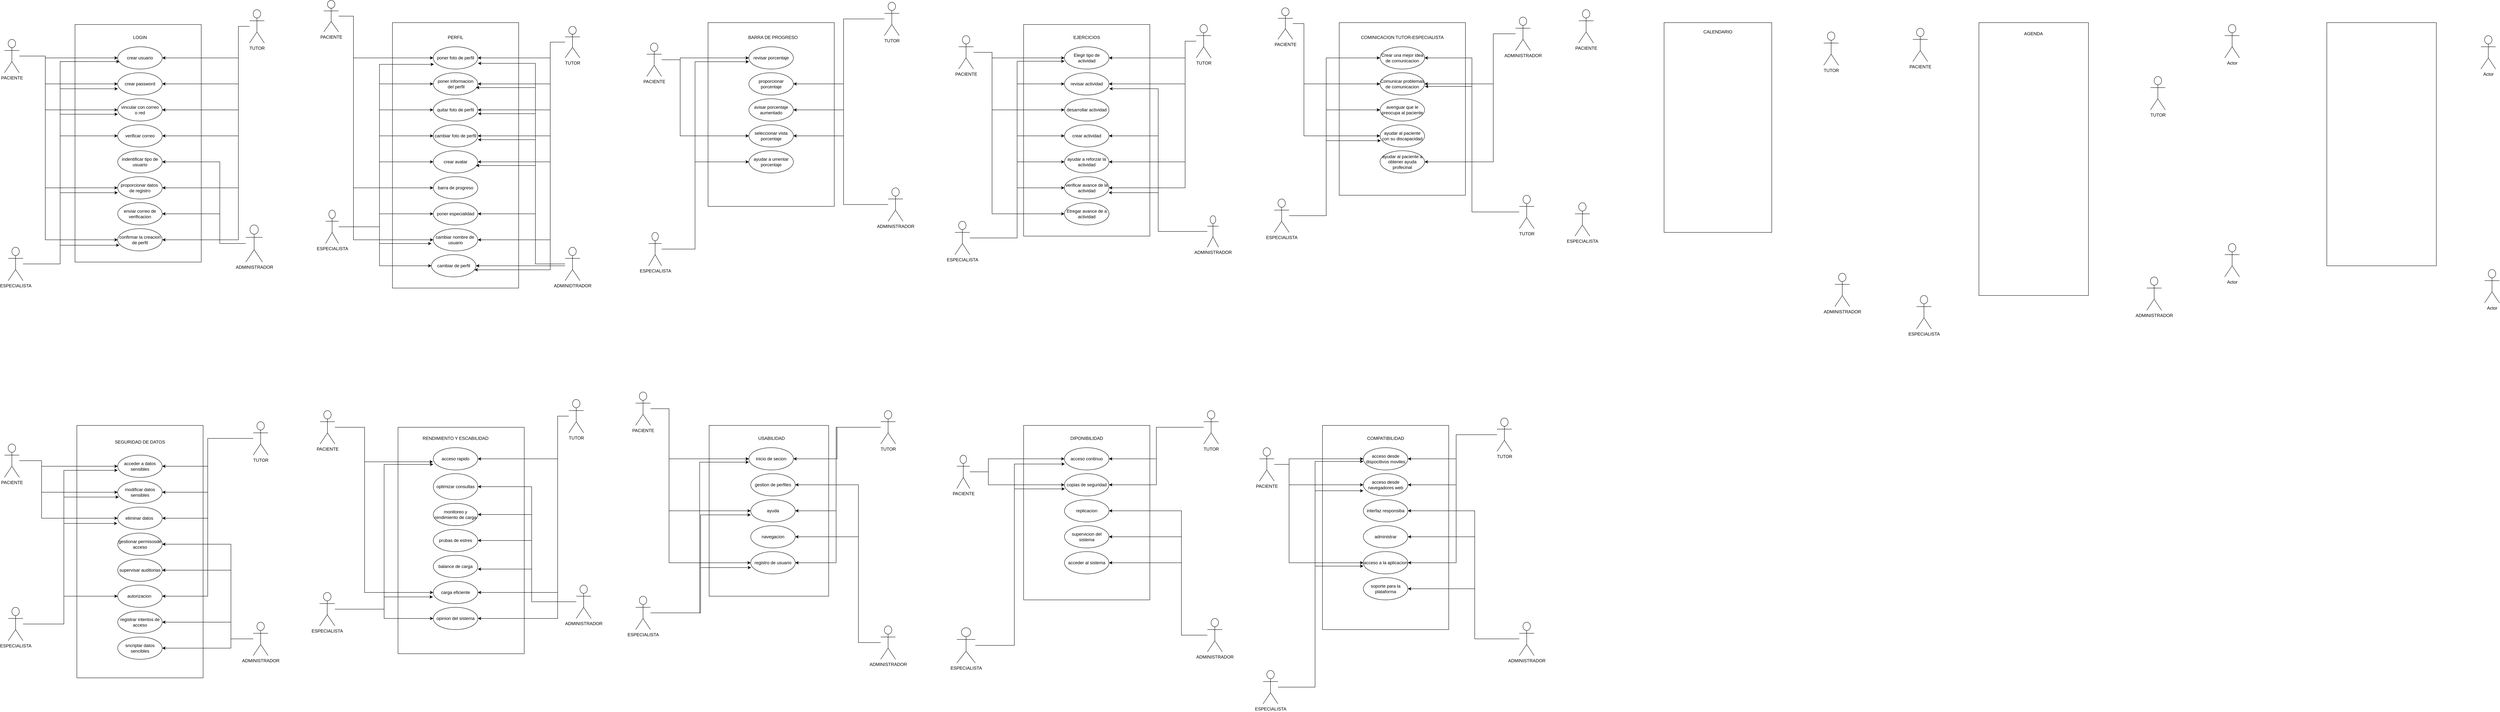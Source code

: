 <mxfile version="24.2.3" type="github">
  <diagram name="fnf" id="93xCEXEtKRH_4ZxrSMZW">
    <mxGraphModel dx="1687" dy="908" grid="1" gridSize="10" guides="1" tooltips="1" connect="1" arrows="1" fold="1" page="1" pageScale="1" pageWidth="850" pageHeight="1100" math="0" shadow="0">
      <root>
        <mxCell id="0" />
        <mxCell id="1" parent="0" />
        <mxCell id="WuL_R7JAxQXP5A3d2cyv-1" value="" style="rounded=0;whiteSpace=wrap;html=1;" parent="1" vertex="1">
          <mxGeometry x="250" y="230" width="340" height="640" as="geometry" />
        </mxCell>
        <mxCell id="WuL_R7JAxQXP5A3d2cyv-2" value="LOGIN" style="text;html=1;align=center;verticalAlign=middle;whiteSpace=wrap;rounded=0;" parent="1" vertex="1">
          <mxGeometry x="395" y="250" width="60" height="30" as="geometry" />
        </mxCell>
        <mxCell id="WuL_R7JAxQXP5A3d2cyv-3" value="confirmar la creacion de perfil" style="ellipse;whiteSpace=wrap;html=1;" parent="1" vertex="1">
          <mxGeometry x="365" y="780" width="120" height="60" as="geometry" />
        </mxCell>
        <mxCell id="WuL_R7JAxQXP5A3d2cyv-4" value="enviar correo de verificacion" style="ellipse;whiteSpace=wrap;html=1;" parent="1" vertex="1">
          <mxGeometry x="365" y="710" width="120" height="60" as="geometry" />
        </mxCell>
        <mxCell id="WuL_R7JAxQXP5A3d2cyv-5" value="proporcionar datos&amp;nbsp;&lt;div&gt;de registro&lt;/div&gt;" style="ellipse;whiteSpace=wrap;html=1;" parent="1" vertex="1">
          <mxGeometry x="365" y="640" width="120" height="60" as="geometry" />
        </mxCell>
        <mxCell id="WuL_R7JAxQXP5A3d2cyv-6" value="indentificar tipo de usuario" style="ellipse;whiteSpace=wrap;html=1;" parent="1" vertex="1">
          <mxGeometry x="365" y="570" width="120" height="60" as="geometry" />
        </mxCell>
        <mxCell id="WuL_R7JAxQXP5A3d2cyv-7" value="verificar correo" style="ellipse;whiteSpace=wrap;html=1;" parent="1" vertex="1">
          <mxGeometry x="365" y="500" width="120" height="60" as="geometry" />
        </mxCell>
        <mxCell id="WuL_R7JAxQXP5A3d2cyv-8" value="vincular con correo&lt;div&gt;o red&lt;/div&gt;" style="ellipse;whiteSpace=wrap;html=1;" parent="1" vertex="1">
          <mxGeometry x="365" y="430" width="120" height="60" as="geometry" />
        </mxCell>
        <mxCell id="WuL_R7JAxQXP5A3d2cyv-9" value="crear password" style="ellipse;whiteSpace=wrap;html=1;" parent="1" vertex="1">
          <mxGeometry x="365" y="360" width="120" height="60" as="geometry" />
        </mxCell>
        <mxCell id="WuL_R7JAxQXP5A3d2cyv-10" value="crear usuario" style="ellipse;whiteSpace=wrap;html=1;" parent="1" vertex="1">
          <mxGeometry x="365" y="290" width="120" height="60" as="geometry" />
        </mxCell>
        <mxCell id="WuL_R7JAxQXP5A3d2cyv-12" value="" style="rounded=0;whiteSpace=wrap;html=1;" parent="1" vertex="1">
          <mxGeometry x="1105" y="225" width="340" height="715" as="geometry" />
        </mxCell>
        <mxCell id="WuL_R7JAxQXP5A3d2cyv-13" value="PERFIL" style="text;html=1;align=center;verticalAlign=middle;whiteSpace=wrap;rounded=0;" parent="1" vertex="1">
          <mxGeometry x="1245" y="250" width="60" height="30" as="geometry" />
        </mxCell>
        <mxCell id="WuL_R7JAxQXP5A3d2cyv-14" value="cambiar nombre de&amp;nbsp;&lt;div&gt;usuario&lt;/div&gt;" style="ellipse;whiteSpace=wrap;html=1;" parent="1" vertex="1">
          <mxGeometry x="1215" y="780" width="120" height="60" as="geometry" />
        </mxCell>
        <mxCell id="WuL_R7JAxQXP5A3d2cyv-15" value="poner especialidad" style="ellipse;whiteSpace=wrap;html=1;" parent="1" vertex="1">
          <mxGeometry x="1215" y="710" width="120" height="60" as="geometry" />
        </mxCell>
        <mxCell id="WuL_R7JAxQXP5A3d2cyv-16" value="barra de progreso" style="ellipse;whiteSpace=wrap;html=1;" parent="1" vertex="1">
          <mxGeometry x="1215" y="640" width="120" height="60" as="geometry" />
        </mxCell>
        <mxCell id="WuL_R7JAxQXP5A3d2cyv-17" value="crear avatar" style="ellipse;whiteSpace=wrap;html=1;" parent="1" vertex="1">
          <mxGeometry x="1215" y="570" width="120" height="60" as="geometry" />
        </mxCell>
        <mxCell id="WuL_R7JAxQXP5A3d2cyv-18" value="cambiar foto de perfil" style="ellipse;whiteSpace=wrap;html=1;" parent="1" vertex="1">
          <mxGeometry x="1215" y="500" width="120" height="60" as="geometry" />
        </mxCell>
        <mxCell id="WuL_R7JAxQXP5A3d2cyv-19" value="quitar foto de perfil" style="ellipse;whiteSpace=wrap;html=1;" parent="1" vertex="1">
          <mxGeometry x="1215" y="430" width="120" height="60" as="geometry" />
        </mxCell>
        <mxCell id="WuL_R7JAxQXP5A3d2cyv-20" value="poner informacion&lt;div&gt;&amp;nbsp;del perfil&lt;/div&gt;" style="ellipse;whiteSpace=wrap;html=1;" parent="1" vertex="1">
          <mxGeometry x="1215" y="360" width="120" height="60" as="geometry" />
        </mxCell>
        <mxCell id="WuL_R7JAxQXP5A3d2cyv-21" value="poner foto de perfil" style="ellipse;whiteSpace=wrap;html=1;" parent="1" vertex="1">
          <mxGeometry x="1215" y="290" width="120" height="60" as="geometry" />
        </mxCell>
        <mxCell id="WuL_R7JAxQXP5A3d2cyv-22" value="" style="rounded=0;whiteSpace=wrap;html=1;" parent="1" vertex="1">
          <mxGeometry x="1955" y="225" width="340" height="495" as="geometry" />
        </mxCell>
        <mxCell id="WuL_R7JAxQXP5A3d2cyv-23" value="" style="rounded=0;whiteSpace=wrap;html=1;" parent="1" vertex="1">
          <mxGeometry x="2805" y="230" width="340" height="570" as="geometry" />
        </mxCell>
        <mxCell id="WuL_R7JAxQXP5A3d2cyv-24" value="BARRA DE PROGRESO" style="text;html=1;align=center;verticalAlign=middle;whiteSpace=wrap;rounded=0;" parent="1" vertex="1">
          <mxGeometry x="2010" y="250" width="240" height="30" as="geometry" />
        </mxCell>
        <mxCell id="WuL_R7JAxQXP5A3d2cyv-25" value="seleccionar vista porcentaje" style="ellipse;whiteSpace=wrap;html=1;" parent="1" vertex="1">
          <mxGeometry x="2065" y="500" width="120" height="60" as="geometry" />
        </mxCell>
        <mxCell id="WuL_R7JAxQXP5A3d2cyv-26" value="avisar porcentaje aumentado" style="ellipse;whiteSpace=wrap;html=1;" parent="1" vertex="1">
          <mxGeometry x="2065" y="430" width="120" height="60" as="geometry" />
        </mxCell>
        <mxCell id="WuL_R7JAxQXP5A3d2cyv-27" value="proporcionar porcentaje" style="ellipse;whiteSpace=wrap;html=1;" parent="1" vertex="1">
          <mxGeometry x="2065" y="360" width="120" height="60" as="geometry" />
        </mxCell>
        <mxCell id="WuL_R7JAxQXP5A3d2cyv-28" value="revisar porcentaje" style="ellipse;whiteSpace=wrap;html=1;" parent="1" vertex="1">
          <mxGeometry x="2065" y="290" width="120" height="60" as="geometry" />
        </mxCell>
        <mxCell id="WuL_R7JAxQXP5A3d2cyv-29" value="ayudar a umentar porcentaje" style="ellipse;whiteSpace=wrap;html=1;" parent="1" vertex="1">
          <mxGeometry x="2065" y="570" width="120" height="60" as="geometry" />
        </mxCell>
        <mxCell id="WuL_R7JAxQXP5A3d2cyv-30" value="" style="rounded=0;whiteSpace=wrap;html=1;" parent="1" vertex="1">
          <mxGeometry x="3655" y="225" width="340" height="465" as="geometry" />
        </mxCell>
        <mxCell id="WuL_R7JAxQXP5A3d2cyv-31" value="&lt;font style=&quot;vertical-align: inherit;&quot;&gt;&lt;font style=&quot;vertical-align: inherit;&quot;&gt;Etregar avance de a actividad&lt;/font&gt;&lt;/font&gt;" style="ellipse;whiteSpace=wrap;html=1;" parent="1" vertex="1">
          <mxGeometry x="2915" y="710" width="120" height="60" as="geometry" />
        </mxCell>
        <mxCell id="WuL_R7JAxQXP5A3d2cyv-32" value="&lt;font style=&quot;vertical-align: inherit;&quot;&gt;&lt;font style=&quot;vertical-align: inherit;&quot;&gt;verificar avance de la actividad&lt;/font&gt;&lt;/font&gt;" style="ellipse;whiteSpace=wrap;html=1;" parent="1" vertex="1">
          <mxGeometry x="2915" y="640" width="120" height="60" as="geometry" />
        </mxCell>
        <mxCell id="WuL_R7JAxQXP5A3d2cyv-33" value="ayudar a reforzar la actividad" style="ellipse;whiteSpace=wrap;html=1;" parent="1" vertex="1">
          <mxGeometry x="2915" y="570" width="120" height="60" as="geometry" />
        </mxCell>
        <mxCell id="WuL_R7JAxQXP5A3d2cyv-34" value="crear actividad" style="ellipse;whiteSpace=wrap;html=1;" parent="1" vertex="1">
          <mxGeometry x="2915" y="500" width="120" height="60" as="geometry" />
        </mxCell>
        <mxCell id="WuL_R7JAxQXP5A3d2cyv-35" value="desarrollar actividad" style="ellipse;whiteSpace=wrap;html=1;" parent="1" vertex="1">
          <mxGeometry x="2915" y="430" width="120" height="60" as="geometry" />
        </mxCell>
        <mxCell id="WuL_R7JAxQXP5A3d2cyv-36" value="revisar actividad" style="ellipse;whiteSpace=wrap;html=1;" parent="1" vertex="1">
          <mxGeometry x="2915" y="360" width="120" height="60" as="geometry" />
        </mxCell>
        <mxCell id="WuL_R7JAxQXP5A3d2cyv-37" value="&lt;font style=&quot;vertical-align: inherit;&quot;&gt;&lt;font style=&quot;vertical-align: inherit;&quot;&gt;Elegir tipo de actividad&lt;/font&gt;&lt;/font&gt;" style="ellipse;whiteSpace=wrap;html=1;" parent="1" vertex="1">
          <mxGeometry x="2915" y="290" width="120" height="60" as="geometry" />
        </mxCell>
        <mxCell id="WuL_R7JAxQXP5A3d2cyv-39" value="EJERCICIOS" style="text;html=1;align=center;verticalAlign=middle;whiteSpace=wrap;rounded=0;" parent="1" vertex="1">
          <mxGeometry x="2945" y="250" width="60" height="30" as="geometry" />
        </mxCell>
        <mxCell id="WuL_R7JAxQXP5A3d2cyv-40" value="&lt;font style=&quot;vertical-align: inherit;&quot;&gt;&lt;font style=&quot;vertical-align: inherit;&quot;&gt;ayudar al paciente a obtener ayuda profecinal&lt;/font&gt;&lt;/font&gt;" style="ellipse;whiteSpace=wrap;html=1;" parent="1" vertex="1">
          <mxGeometry x="3765" y="570" width="120" height="60" as="geometry" />
        </mxCell>
        <mxCell id="WuL_R7JAxQXP5A3d2cyv-41" value="&lt;font style=&quot;vertical-align: inherit;&quot;&gt;&lt;font style=&quot;vertical-align: inherit;&quot;&gt;ayudar al paciente con su discapacidad&lt;/font&gt;&lt;/font&gt;" style="ellipse;whiteSpace=wrap;html=1;" parent="1" vertex="1">
          <mxGeometry x="3765" y="500" width="120" height="60" as="geometry" />
        </mxCell>
        <mxCell id="WuL_R7JAxQXP5A3d2cyv-42" value="&lt;font style=&quot;vertical-align: inherit;&quot;&gt;&lt;font style=&quot;vertical-align: inherit;&quot;&gt;averiguar que le preocupa al paciente&lt;/font&gt;&lt;/font&gt;" style="ellipse;whiteSpace=wrap;html=1;" parent="1" vertex="1">
          <mxGeometry x="3765" y="430" width="120" height="60" as="geometry" />
        </mxCell>
        <mxCell id="WuL_R7JAxQXP5A3d2cyv-43" value="&lt;font style=&quot;vertical-align: inherit;&quot;&gt;&lt;font style=&quot;vertical-align: inherit;&quot;&gt;Comunicar problemas de comunicacion&lt;/font&gt;&lt;/font&gt;" style="ellipse;whiteSpace=wrap;html=1;" parent="1" vertex="1">
          <mxGeometry x="3765" y="360" width="120" height="60" as="geometry" />
        </mxCell>
        <mxCell id="WuL_R7JAxQXP5A3d2cyv-44" value="&lt;font style=&quot;vertical-align: inherit;&quot;&gt;&lt;font style=&quot;vertical-align: inherit;&quot;&gt;&lt;font style=&quot;vertical-align: inherit;&quot;&gt;&lt;font style=&quot;vertical-align: inherit;&quot;&gt;&lt;font style=&quot;vertical-align: inherit;&quot;&gt;&lt;font style=&quot;vertical-align: inherit;&quot;&gt;Crear una mejor idea de comunicacion&lt;/font&gt;&lt;/font&gt;&lt;/font&gt;&lt;/font&gt;&lt;/font&gt;&lt;/font&gt;" style="ellipse;whiteSpace=wrap;html=1;" parent="1" vertex="1">
          <mxGeometry x="3765" y="290" width="120" height="60" as="geometry" />
        </mxCell>
        <mxCell id="WuL_R7JAxQXP5A3d2cyv-45" value="COMINICACION TUTOR-ESPECIALISTA" style="text;html=1;align=center;verticalAlign=middle;whiteSpace=wrap;rounded=0;" parent="1" vertex="1">
          <mxGeometry x="3680" y="250" width="290" height="30" as="geometry" />
        </mxCell>
        <mxCell id="WuL_R7JAxQXP5A3d2cyv-83" style="edgeStyle=orthogonalEdgeStyle;rounded=0;orthogonalLoop=1;jettySize=auto;html=1;entryX=0;entryY=0.5;entryDx=0;entryDy=0;" parent="1" source="WuL_R7JAxQXP5A3d2cyv-46" target="WuL_R7JAxQXP5A3d2cyv-10" edge="1">
          <mxGeometry relative="1" as="geometry">
            <Array as="points">
              <mxPoint x="170" y="315" />
              <mxPoint x="170" y="320" />
            </Array>
          </mxGeometry>
        </mxCell>
        <mxCell id="WuL_R7JAxQXP5A3d2cyv-84" style="edgeStyle=orthogonalEdgeStyle;rounded=0;orthogonalLoop=1;jettySize=auto;html=1;entryX=0;entryY=0.5;entryDx=0;entryDy=0;" parent="1" source="WuL_R7JAxQXP5A3d2cyv-46" target="WuL_R7JAxQXP5A3d2cyv-9" edge="1">
          <mxGeometry relative="1" as="geometry">
            <Array as="points">
              <mxPoint x="170" y="315" />
              <mxPoint x="170" y="390" />
            </Array>
          </mxGeometry>
        </mxCell>
        <mxCell id="WuL_R7JAxQXP5A3d2cyv-85" style="edgeStyle=orthogonalEdgeStyle;rounded=0;orthogonalLoop=1;jettySize=auto;html=1;entryX=0;entryY=0.5;entryDx=0;entryDy=0;" parent="1" source="WuL_R7JAxQXP5A3d2cyv-46" target="WuL_R7JAxQXP5A3d2cyv-8" edge="1">
          <mxGeometry relative="1" as="geometry">
            <Array as="points">
              <mxPoint x="170" y="315" />
              <mxPoint x="170" y="460" />
            </Array>
          </mxGeometry>
        </mxCell>
        <mxCell id="WuL_R7JAxQXP5A3d2cyv-86" style="edgeStyle=orthogonalEdgeStyle;rounded=0;orthogonalLoop=1;jettySize=auto;html=1;entryX=0;entryY=0.5;entryDx=0;entryDy=0;" parent="1" source="WuL_R7JAxQXP5A3d2cyv-46" target="WuL_R7JAxQXP5A3d2cyv-5" edge="1">
          <mxGeometry relative="1" as="geometry">
            <Array as="points">
              <mxPoint x="170" y="315" />
              <mxPoint x="170" y="670" />
            </Array>
          </mxGeometry>
        </mxCell>
        <mxCell id="WuL_R7JAxQXP5A3d2cyv-87" style="edgeStyle=orthogonalEdgeStyle;rounded=0;orthogonalLoop=1;jettySize=auto;html=1;entryX=0;entryY=0.5;entryDx=0;entryDy=0;" parent="1" source="WuL_R7JAxQXP5A3d2cyv-46" target="WuL_R7JAxQXP5A3d2cyv-3" edge="1">
          <mxGeometry relative="1" as="geometry">
            <Array as="points">
              <mxPoint x="170" y="315" />
              <mxPoint x="170" y="810" />
            </Array>
          </mxGeometry>
        </mxCell>
        <mxCell id="WuL_R7JAxQXP5A3d2cyv-46" value="PACIENTE" style="shape=umlActor;verticalLabelPosition=bottom;verticalAlign=top;html=1;outlineConnect=0;" parent="1" vertex="1">
          <mxGeometry x="60" y="270" width="40" height="90" as="geometry" />
        </mxCell>
        <mxCell id="WuL_R7JAxQXP5A3d2cyv-93" style="edgeStyle=orthogonalEdgeStyle;rounded=0;orthogonalLoop=1;jettySize=auto;html=1;entryX=0;entryY=0.5;entryDx=0;entryDy=0;" parent="1" source="WuL_R7JAxQXP5A3d2cyv-47" target="WuL_R7JAxQXP5A3d2cyv-7" edge="1">
          <mxGeometry relative="1" as="geometry">
            <Array as="points">
              <mxPoint x="210" y="875" />
              <mxPoint x="210" y="530" />
            </Array>
          </mxGeometry>
        </mxCell>
        <mxCell id="WuL_R7JAxQXP5A3d2cyv-47" value="ESPECIALISTA" style="shape=umlActor;verticalLabelPosition=bottom;verticalAlign=top;html=1;outlineConnect=0;" parent="1" vertex="1">
          <mxGeometry x="70" y="830" width="40" height="90" as="geometry" />
        </mxCell>
        <mxCell id="WuL_R7JAxQXP5A3d2cyv-100" style="edgeStyle=orthogonalEdgeStyle;rounded=0;orthogonalLoop=1;jettySize=auto;html=1;entryX=1;entryY=0.5;entryDx=0;entryDy=0;" parent="1" source="WuL_R7JAxQXP5A3d2cyv-48" target="WuL_R7JAxQXP5A3d2cyv-6" edge="1">
          <mxGeometry relative="1" as="geometry">
            <Array as="points">
              <mxPoint x="640" y="820" />
              <mxPoint x="640" y="600" />
            </Array>
          </mxGeometry>
        </mxCell>
        <mxCell id="WuL_R7JAxQXP5A3d2cyv-101" style="edgeStyle=orthogonalEdgeStyle;rounded=0;orthogonalLoop=1;jettySize=auto;html=1;entryX=1;entryY=0.5;entryDx=0;entryDy=0;" parent="1" source="WuL_R7JAxQXP5A3d2cyv-48" target="WuL_R7JAxQXP5A3d2cyv-4" edge="1">
          <mxGeometry relative="1" as="geometry">
            <Array as="points">
              <mxPoint x="640" y="820" />
              <mxPoint x="640" y="740" />
            </Array>
          </mxGeometry>
        </mxCell>
        <mxCell id="WuL_R7JAxQXP5A3d2cyv-48" value="ADMINISTRADOR" style="shape=umlActor;verticalLabelPosition=bottom;verticalAlign=top;html=1;outlineConnect=0;" parent="1" vertex="1">
          <mxGeometry x="710" y="770" width="45" height="100" as="geometry" />
        </mxCell>
        <mxCell id="WuL_R7JAxQXP5A3d2cyv-94" style="edgeStyle=orthogonalEdgeStyle;rounded=0;orthogonalLoop=1;jettySize=auto;html=1;entryX=1;entryY=0.5;entryDx=0;entryDy=0;" parent="1" source="WuL_R7JAxQXP5A3d2cyv-49" target="WuL_R7JAxQXP5A3d2cyv-10" edge="1">
          <mxGeometry relative="1" as="geometry">
            <Array as="points">
              <mxPoint x="690" y="235" />
              <mxPoint x="690" y="320" />
            </Array>
          </mxGeometry>
        </mxCell>
        <mxCell id="WuL_R7JAxQXP5A3d2cyv-95" style="edgeStyle=orthogonalEdgeStyle;rounded=0;orthogonalLoop=1;jettySize=auto;html=1;entryX=1;entryY=0.5;entryDx=0;entryDy=0;" parent="1" source="WuL_R7JAxQXP5A3d2cyv-49" target="WuL_R7JAxQXP5A3d2cyv-9" edge="1">
          <mxGeometry relative="1" as="geometry">
            <Array as="points">
              <mxPoint x="690" y="235" />
              <mxPoint x="690" y="390" />
            </Array>
          </mxGeometry>
        </mxCell>
        <mxCell id="WuL_R7JAxQXP5A3d2cyv-96" style="edgeStyle=orthogonalEdgeStyle;rounded=0;orthogonalLoop=1;jettySize=auto;html=1;entryX=1;entryY=0.5;entryDx=0;entryDy=0;" parent="1" source="WuL_R7JAxQXP5A3d2cyv-49" target="WuL_R7JAxQXP5A3d2cyv-8" edge="1">
          <mxGeometry relative="1" as="geometry">
            <Array as="points">
              <mxPoint x="690" y="235" />
              <mxPoint x="690" y="460" />
            </Array>
          </mxGeometry>
        </mxCell>
        <mxCell id="WuL_R7JAxQXP5A3d2cyv-97" style="edgeStyle=orthogonalEdgeStyle;rounded=0;orthogonalLoop=1;jettySize=auto;html=1;entryX=1;entryY=0.5;entryDx=0;entryDy=0;" parent="1" source="WuL_R7JAxQXP5A3d2cyv-49" target="WuL_R7JAxQXP5A3d2cyv-7" edge="1">
          <mxGeometry relative="1" as="geometry">
            <Array as="points">
              <mxPoint x="690" y="235" />
              <mxPoint x="690" y="530" />
            </Array>
          </mxGeometry>
        </mxCell>
        <mxCell id="WuL_R7JAxQXP5A3d2cyv-98" style="edgeStyle=orthogonalEdgeStyle;rounded=0;orthogonalLoop=1;jettySize=auto;html=1;entryX=1;entryY=0.5;entryDx=0;entryDy=0;" parent="1" source="WuL_R7JAxQXP5A3d2cyv-49" target="WuL_R7JAxQXP5A3d2cyv-5" edge="1">
          <mxGeometry relative="1" as="geometry">
            <Array as="points">
              <mxPoint x="690" y="235" />
              <mxPoint x="690" y="670" />
            </Array>
          </mxGeometry>
        </mxCell>
        <mxCell id="WuL_R7JAxQXP5A3d2cyv-99" style="edgeStyle=orthogonalEdgeStyle;rounded=0;orthogonalLoop=1;jettySize=auto;html=1;entryX=1;entryY=0.5;entryDx=0;entryDy=0;" parent="1" source="WuL_R7JAxQXP5A3d2cyv-49" target="WuL_R7JAxQXP5A3d2cyv-3" edge="1">
          <mxGeometry relative="1" as="geometry">
            <Array as="points">
              <mxPoint x="690" y="235" />
              <mxPoint x="690" y="810" />
            </Array>
          </mxGeometry>
        </mxCell>
        <mxCell id="WuL_R7JAxQXP5A3d2cyv-49" value="TUTOR" style="shape=umlActor;verticalLabelPosition=bottom;verticalAlign=top;html=1;outlineConnect=0;" parent="1" vertex="1">
          <mxGeometry x="720" y="190" width="40" height="90" as="geometry" />
        </mxCell>
        <mxCell id="WuL_R7JAxQXP5A3d2cyv-114" style="edgeStyle=orthogonalEdgeStyle;rounded=0;orthogonalLoop=1;jettySize=auto;html=1;entryX=1;entryY=0.5;entryDx=0;entryDy=0;" parent="1" source="WuL_R7JAxQXP5A3d2cyv-50" target="WuL_R7JAxQXP5A3d2cyv-21" edge="1">
          <mxGeometry relative="1" as="geometry">
            <Array as="points">
              <mxPoint x="1530" y="278" />
              <mxPoint x="1530" y="320" />
            </Array>
          </mxGeometry>
        </mxCell>
        <mxCell id="WuL_R7JAxQXP5A3d2cyv-115" style="edgeStyle=orthogonalEdgeStyle;rounded=0;orthogonalLoop=1;jettySize=auto;html=1;entryX=1;entryY=0.5;entryDx=0;entryDy=0;" parent="1" source="WuL_R7JAxQXP5A3d2cyv-50" target="WuL_R7JAxQXP5A3d2cyv-20" edge="1">
          <mxGeometry relative="1" as="geometry">
            <Array as="points">
              <mxPoint x="1530" y="278" />
              <mxPoint x="1530" y="390" />
            </Array>
          </mxGeometry>
        </mxCell>
        <mxCell id="WuL_R7JAxQXP5A3d2cyv-116" style="edgeStyle=orthogonalEdgeStyle;rounded=0;orthogonalLoop=1;jettySize=auto;html=1;entryX=1;entryY=0.5;entryDx=0;entryDy=0;" parent="1" source="WuL_R7JAxQXP5A3d2cyv-50" target="WuL_R7JAxQXP5A3d2cyv-19" edge="1">
          <mxGeometry relative="1" as="geometry">
            <Array as="points">
              <mxPoint x="1530" y="278" />
              <mxPoint x="1530" y="460" />
            </Array>
          </mxGeometry>
        </mxCell>
        <mxCell id="WuL_R7JAxQXP5A3d2cyv-117" style="edgeStyle=orthogonalEdgeStyle;rounded=0;orthogonalLoop=1;jettySize=auto;html=1;entryX=1;entryY=0.5;entryDx=0;entryDy=0;" parent="1" source="WuL_R7JAxQXP5A3d2cyv-50" target="WuL_R7JAxQXP5A3d2cyv-18" edge="1">
          <mxGeometry relative="1" as="geometry">
            <Array as="points">
              <mxPoint x="1530" y="278" />
              <mxPoint x="1530" y="530" />
            </Array>
          </mxGeometry>
        </mxCell>
        <mxCell id="WuL_R7JAxQXP5A3d2cyv-118" style="edgeStyle=orthogonalEdgeStyle;rounded=0;orthogonalLoop=1;jettySize=auto;html=1;entryX=1;entryY=0.5;entryDx=0;entryDy=0;" parent="1" source="WuL_R7JAxQXP5A3d2cyv-50" target="WuL_R7JAxQXP5A3d2cyv-14" edge="1">
          <mxGeometry relative="1" as="geometry">
            <Array as="points">
              <mxPoint x="1530" y="278" />
              <mxPoint x="1530" y="810" />
            </Array>
          </mxGeometry>
        </mxCell>
        <mxCell id="WuL_R7JAxQXP5A3d2cyv-119" style="edgeStyle=orthogonalEdgeStyle;rounded=0;orthogonalLoop=1;jettySize=auto;html=1;entryX=1;entryY=0.5;entryDx=0;entryDy=0;" parent="1" source="WuL_R7JAxQXP5A3d2cyv-50" target="WuL_R7JAxQXP5A3d2cyv-17" edge="1">
          <mxGeometry relative="1" as="geometry">
            <Array as="points">
              <mxPoint x="1530" y="278" />
              <mxPoint x="1530" y="600" />
            </Array>
          </mxGeometry>
        </mxCell>
        <mxCell id="qpKGSUV_FKHvLn8leKQD-6" style="edgeStyle=orthogonalEdgeStyle;rounded=0;orthogonalLoop=1;jettySize=auto;html=1;entryX=1;entryY=0.5;entryDx=0;entryDy=0;" edge="1" parent="1" source="WuL_R7JAxQXP5A3d2cyv-50" target="qpKGSUV_FKHvLn8leKQD-3">
          <mxGeometry relative="1" as="geometry">
            <Array as="points">
              <mxPoint x="1530" y="278" />
              <mxPoint x="1530" y="880" />
            </Array>
          </mxGeometry>
        </mxCell>
        <mxCell id="WuL_R7JAxQXP5A3d2cyv-50" value="TUTOR" style="shape=umlActor;verticalLabelPosition=bottom;verticalAlign=top;html=1;outlineConnect=0;" parent="1" vertex="1">
          <mxGeometry x="1570" y="235" width="40" height="85" as="geometry" />
        </mxCell>
        <mxCell id="WuL_R7JAxQXP5A3d2cyv-120" style="edgeStyle=orthogonalEdgeStyle;rounded=0;orthogonalLoop=1;jettySize=auto;html=1;entryX=1;entryY=0.5;entryDx=0;entryDy=0;" parent="1" source="WuL_R7JAxQXP5A3d2cyv-51" target="WuL_R7JAxQXP5A3d2cyv-15" edge="1">
          <mxGeometry relative="1" as="geometry">
            <Array as="points">
              <mxPoint x="1490" y="875" />
              <mxPoint x="1490" y="740" />
            </Array>
          </mxGeometry>
        </mxCell>
        <mxCell id="WuL_R7JAxQXP5A3d2cyv-51" value="ADMINIDTRADOR" style="shape=umlActor;verticalLabelPosition=bottom;verticalAlign=top;html=1;outlineConnect=0;" parent="1" vertex="1">
          <mxGeometry x="1570" y="830" width="40" height="90" as="geometry" />
        </mxCell>
        <mxCell id="WuL_R7JAxQXP5A3d2cyv-107" style="edgeStyle=orthogonalEdgeStyle;rounded=0;orthogonalLoop=1;jettySize=auto;html=1;" parent="1" source="WuL_R7JAxQXP5A3d2cyv-52" edge="1">
          <mxGeometry relative="1" as="geometry">
            <mxPoint x="1210" y="820" as="targetPoint" />
            <Array as="points">
              <mxPoint x="1070" y="775" />
              <mxPoint x="1070" y="820" />
            </Array>
          </mxGeometry>
        </mxCell>
        <mxCell id="WuL_R7JAxQXP5A3d2cyv-108" style="edgeStyle=orthogonalEdgeStyle;rounded=0;orthogonalLoop=1;jettySize=auto;html=1;entryX=0;entryY=0.5;entryDx=0;entryDy=0;" parent="1" source="WuL_R7JAxQXP5A3d2cyv-52" target="WuL_R7JAxQXP5A3d2cyv-15" edge="1">
          <mxGeometry relative="1" as="geometry">
            <Array as="points">
              <mxPoint x="1070" y="775" />
              <mxPoint x="1070" y="740" />
            </Array>
          </mxGeometry>
        </mxCell>
        <mxCell id="WuL_R7JAxQXP5A3d2cyv-109" style="edgeStyle=orthogonalEdgeStyle;rounded=0;orthogonalLoop=1;jettySize=auto;html=1;entryX=0;entryY=0.5;entryDx=0;entryDy=0;" parent="1" source="WuL_R7JAxQXP5A3d2cyv-52" target="WuL_R7JAxQXP5A3d2cyv-17" edge="1">
          <mxGeometry relative="1" as="geometry">
            <Array as="points">
              <mxPoint x="1070" y="775" />
              <mxPoint x="1070" y="600" />
            </Array>
          </mxGeometry>
        </mxCell>
        <mxCell id="WuL_R7JAxQXP5A3d2cyv-110" style="edgeStyle=orthogonalEdgeStyle;rounded=0;orthogonalLoop=1;jettySize=auto;html=1;entryX=0;entryY=0.5;entryDx=0;entryDy=0;" parent="1" source="WuL_R7JAxQXP5A3d2cyv-52" target="WuL_R7JAxQXP5A3d2cyv-19" edge="1">
          <mxGeometry relative="1" as="geometry">
            <Array as="points">
              <mxPoint x="1070" y="775" />
              <mxPoint x="1070" y="460" />
            </Array>
          </mxGeometry>
        </mxCell>
        <mxCell id="WuL_R7JAxQXP5A3d2cyv-111" style="edgeStyle=orthogonalEdgeStyle;rounded=0;orthogonalLoop=1;jettySize=auto;html=1;entryX=0;entryY=0.5;entryDx=0;entryDy=0;" parent="1" source="WuL_R7JAxQXP5A3d2cyv-52" target="WuL_R7JAxQXP5A3d2cyv-18" edge="1">
          <mxGeometry relative="1" as="geometry">
            <Array as="points">
              <mxPoint x="1070" y="775" />
              <mxPoint x="1070" y="530" />
            </Array>
          </mxGeometry>
        </mxCell>
        <mxCell id="WuL_R7JAxQXP5A3d2cyv-112" style="edgeStyle=orthogonalEdgeStyle;rounded=0;orthogonalLoop=1;jettySize=auto;html=1;entryX=0;entryY=0.5;entryDx=0;entryDy=0;" parent="1" source="WuL_R7JAxQXP5A3d2cyv-52" target="WuL_R7JAxQXP5A3d2cyv-20" edge="1">
          <mxGeometry relative="1" as="geometry">
            <Array as="points">
              <mxPoint x="1070" y="775" />
              <mxPoint x="1070" y="390" />
            </Array>
          </mxGeometry>
        </mxCell>
        <mxCell id="qpKGSUV_FKHvLn8leKQD-5" style="edgeStyle=orthogonalEdgeStyle;rounded=0;orthogonalLoop=1;jettySize=auto;html=1;entryX=0;entryY=0.5;entryDx=0;entryDy=0;" edge="1" parent="1" source="WuL_R7JAxQXP5A3d2cyv-52" target="qpKGSUV_FKHvLn8leKQD-3">
          <mxGeometry relative="1" as="geometry">
            <Array as="points">
              <mxPoint x="1070" y="775" />
              <mxPoint x="1070" y="880" />
            </Array>
          </mxGeometry>
        </mxCell>
        <mxCell id="WuL_R7JAxQXP5A3d2cyv-52" value="ESPECIALISTA" style="shape=umlActor;verticalLabelPosition=bottom;verticalAlign=top;html=1;outlineConnect=0;" parent="1" vertex="1">
          <mxGeometry x="925" y="730" width="35" height="90" as="geometry" />
        </mxCell>
        <mxCell id="WuL_R7JAxQXP5A3d2cyv-104" style="edgeStyle=orthogonalEdgeStyle;rounded=0;orthogonalLoop=1;jettySize=auto;html=1;entryX=0;entryY=0.5;entryDx=0;entryDy=0;" parent="1" source="WuL_R7JAxQXP5A3d2cyv-53" target="WuL_R7JAxQXP5A3d2cyv-21" edge="1">
          <mxGeometry relative="1" as="geometry">
            <Array as="points">
              <mxPoint x="1000" y="208" />
              <mxPoint x="1000" y="320" />
            </Array>
          </mxGeometry>
        </mxCell>
        <mxCell id="WuL_R7JAxQXP5A3d2cyv-105" style="edgeStyle=orthogonalEdgeStyle;rounded=0;orthogonalLoop=1;jettySize=auto;html=1;entryX=0;entryY=0.5;entryDx=0;entryDy=0;" parent="1" source="WuL_R7JAxQXP5A3d2cyv-53" target="WuL_R7JAxQXP5A3d2cyv-16" edge="1">
          <mxGeometry relative="1" as="geometry">
            <Array as="points">
              <mxPoint x="1000" y="208" />
              <mxPoint x="1000" y="670" />
            </Array>
          </mxGeometry>
        </mxCell>
        <mxCell id="WuL_R7JAxQXP5A3d2cyv-106" style="edgeStyle=orthogonalEdgeStyle;rounded=0;orthogonalLoop=1;jettySize=auto;html=1;entryX=0;entryY=0.5;entryDx=0;entryDy=0;" parent="1" source="WuL_R7JAxQXP5A3d2cyv-53" target="WuL_R7JAxQXP5A3d2cyv-14" edge="1">
          <mxGeometry relative="1" as="geometry">
            <Array as="points">
              <mxPoint x="1000" y="208" />
              <mxPoint x="1000" y="810" />
            </Array>
          </mxGeometry>
        </mxCell>
        <mxCell id="WuL_R7JAxQXP5A3d2cyv-53" value="PACIENTE" style="shape=umlActor;verticalLabelPosition=bottom;verticalAlign=top;html=1;outlineConnect=0;" parent="1" vertex="1">
          <mxGeometry x="920" y="165" width="40" height="85" as="geometry" />
        </mxCell>
        <mxCell id="irRSjkX0K5sUEB1UOgua-19" style="edgeStyle=orthogonalEdgeStyle;rounded=0;orthogonalLoop=1;jettySize=auto;html=1;entryX=1;entryY=0.5;entryDx=0;entryDy=0;" parent="1" source="WuL_R7JAxQXP5A3d2cyv-55" target="WuL_R7JAxQXP5A3d2cyv-37" edge="1">
          <mxGeometry relative="1" as="geometry">
            <Array as="points">
              <mxPoint x="3240" y="275" />
              <mxPoint x="3240" y="320" />
            </Array>
          </mxGeometry>
        </mxCell>
        <mxCell id="irRSjkX0K5sUEB1UOgua-23" style="edgeStyle=orthogonalEdgeStyle;rounded=0;orthogonalLoop=1;jettySize=auto;html=1;entryX=1;entryY=0.5;entryDx=0;entryDy=0;" parent="1" source="WuL_R7JAxQXP5A3d2cyv-55" target="WuL_R7JAxQXP5A3d2cyv-36" edge="1">
          <mxGeometry relative="1" as="geometry">
            <Array as="points">
              <mxPoint x="3240" y="275" />
              <mxPoint x="3240" y="390" />
            </Array>
          </mxGeometry>
        </mxCell>
        <mxCell id="irRSjkX0K5sUEB1UOgua-24" style="edgeStyle=orthogonalEdgeStyle;rounded=0;orthogonalLoop=1;jettySize=auto;html=1;entryX=1;entryY=0.5;entryDx=0;entryDy=0;" parent="1" source="WuL_R7JAxQXP5A3d2cyv-55" target="WuL_R7JAxQXP5A3d2cyv-33" edge="1">
          <mxGeometry relative="1" as="geometry">
            <Array as="points">
              <mxPoint x="3240" y="275" />
              <mxPoint x="3240" y="600" />
            </Array>
          </mxGeometry>
        </mxCell>
        <mxCell id="irRSjkX0K5sUEB1UOgua-25" style="edgeStyle=orthogonalEdgeStyle;rounded=0;orthogonalLoop=1;jettySize=auto;html=1;entryX=1;entryY=0.5;entryDx=0;entryDy=0;" parent="1" source="WuL_R7JAxQXP5A3d2cyv-55" target="WuL_R7JAxQXP5A3d2cyv-32" edge="1">
          <mxGeometry relative="1" as="geometry">
            <Array as="points">
              <mxPoint x="3240" y="275" />
              <mxPoint x="3240" y="670" />
            </Array>
          </mxGeometry>
        </mxCell>
        <mxCell id="WuL_R7JAxQXP5A3d2cyv-55" value="&lt;font style=&quot;vertical-align: inherit;&quot;&gt;&lt;font style=&quot;vertical-align: inherit;&quot;&gt;TUTOR&lt;/font&gt;&lt;/font&gt;" style="shape=umlActor;verticalLabelPosition=bottom;verticalAlign=top;html=1;outlineConnect=0;" parent="1" vertex="1">
          <mxGeometry x="3270" y="230" width="40" height="90" as="geometry" />
        </mxCell>
        <mxCell id="irRSjkX0K5sUEB1UOgua-28" style="edgeStyle=orthogonalEdgeStyle;rounded=0;orthogonalLoop=1;jettySize=auto;html=1;entryX=1;entryY=0.5;entryDx=0;entryDy=0;" parent="1" source="WuL_R7JAxQXP5A3d2cyv-56" target="WuL_R7JAxQXP5A3d2cyv-34" edge="1">
          <mxGeometry relative="1" as="geometry" />
        </mxCell>
        <mxCell id="WuL_R7JAxQXP5A3d2cyv-56" value="&lt;font style=&quot;vertical-align: inherit;&quot;&gt;&lt;font style=&quot;vertical-align: inherit;&quot;&gt;ADMINISTRADOR&lt;/font&gt;&lt;/font&gt;" style="shape=umlActor;verticalLabelPosition=bottom;verticalAlign=top;html=1;outlineConnect=0;" parent="1" vertex="1">
          <mxGeometry x="3300" y="745" width="30" height="85" as="geometry" />
        </mxCell>
        <mxCell id="irRSjkX0K5sUEB1UOgua-10" style="edgeStyle=orthogonalEdgeStyle;rounded=0;orthogonalLoop=1;jettySize=auto;html=1;entryX=0;entryY=0.5;entryDx=0;entryDy=0;" parent="1" source="WuL_R7JAxQXP5A3d2cyv-57" target="WuL_R7JAxQXP5A3d2cyv-36" edge="1">
          <mxGeometry relative="1" as="geometry" />
        </mxCell>
        <mxCell id="irRSjkX0K5sUEB1UOgua-13" style="edgeStyle=orthogonalEdgeStyle;rounded=0;orthogonalLoop=1;jettySize=auto;html=1;entryX=0;entryY=0.5;entryDx=0;entryDy=0;" parent="1" source="WuL_R7JAxQXP5A3d2cyv-57" target="WuL_R7JAxQXP5A3d2cyv-33" edge="1">
          <mxGeometry relative="1" as="geometry" />
        </mxCell>
        <mxCell id="irRSjkX0K5sUEB1UOgua-14" style="edgeStyle=orthogonalEdgeStyle;rounded=0;orthogonalLoop=1;jettySize=auto;html=1;entryX=0;entryY=0.5;entryDx=0;entryDy=0;" parent="1" source="WuL_R7JAxQXP5A3d2cyv-57" target="WuL_R7JAxQXP5A3d2cyv-32" edge="1">
          <mxGeometry relative="1" as="geometry" />
        </mxCell>
        <mxCell id="irRSjkX0K5sUEB1UOgua-17" style="edgeStyle=orthogonalEdgeStyle;rounded=0;orthogonalLoop=1;jettySize=auto;html=1;entryX=0;entryY=0.5;entryDx=0;entryDy=0;" parent="1" source="WuL_R7JAxQXP5A3d2cyv-57" target="WuL_R7JAxQXP5A3d2cyv-34" edge="1">
          <mxGeometry relative="1" as="geometry" />
        </mxCell>
        <mxCell id="WuL_R7JAxQXP5A3d2cyv-57" value="&lt;font style=&quot;vertical-align: inherit;&quot;&gt;&lt;font style=&quot;vertical-align: inherit;&quot;&gt;ESPECIALISTA&lt;/font&gt;&lt;/font&gt;" style="shape=umlActor;verticalLabelPosition=bottom;verticalAlign=top;html=1;outlineConnect=0;" parent="1" vertex="1">
          <mxGeometry x="2620" y="760" width="40" height="90" as="geometry" />
        </mxCell>
        <mxCell id="irRSjkX0K5sUEB1UOgua-3" style="edgeStyle=orthogonalEdgeStyle;rounded=0;orthogonalLoop=1;jettySize=auto;html=1;entryX=0;entryY=0.5;entryDx=0;entryDy=0;" parent="1" source="WuL_R7JAxQXP5A3d2cyv-58" target="WuL_R7JAxQXP5A3d2cyv-37" edge="1">
          <mxGeometry relative="1" as="geometry">
            <Array as="points">
              <mxPoint x="2720" y="305" />
              <mxPoint x="2720" y="320" />
            </Array>
          </mxGeometry>
        </mxCell>
        <mxCell id="irRSjkX0K5sUEB1UOgua-4" style="edgeStyle=orthogonalEdgeStyle;rounded=0;orthogonalLoop=1;jettySize=auto;html=1;entryX=0;entryY=0.5;entryDx=0;entryDy=0;" parent="1" source="WuL_R7JAxQXP5A3d2cyv-58" target="WuL_R7JAxQXP5A3d2cyv-35" edge="1">
          <mxGeometry relative="1" as="geometry">
            <Array as="points">
              <mxPoint x="2720" y="305" />
              <mxPoint x="2720" y="460" />
            </Array>
          </mxGeometry>
        </mxCell>
        <mxCell id="irRSjkX0K5sUEB1UOgua-5" style="edgeStyle=orthogonalEdgeStyle;rounded=0;orthogonalLoop=1;jettySize=auto;html=1;entryX=0;entryY=0.5;entryDx=0;entryDy=0;" parent="1" source="WuL_R7JAxQXP5A3d2cyv-58" target="WuL_R7JAxQXP5A3d2cyv-31" edge="1">
          <mxGeometry relative="1" as="geometry">
            <Array as="points">
              <mxPoint x="2720" y="305" />
              <mxPoint x="2720" y="740" />
            </Array>
          </mxGeometry>
        </mxCell>
        <mxCell id="WuL_R7JAxQXP5A3d2cyv-58" value="&lt;font style=&quot;vertical-align: inherit;&quot;&gt;&lt;font style=&quot;vertical-align: inherit;&quot;&gt;PACIENTE&lt;/font&gt;&lt;/font&gt;" style="shape=umlActor;verticalLabelPosition=bottom;verticalAlign=top;html=1;outlineConnect=0;" parent="1" vertex="1">
          <mxGeometry x="2630" y="260" width="40" height="90" as="geometry" />
        </mxCell>
        <mxCell id="WuL_R7JAxQXP5A3d2cyv-130" style="edgeStyle=orthogonalEdgeStyle;rounded=0;orthogonalLoop=1;jettySize=auto;html=1;entryX=0;entryY=0.5;entryDx=0;entryDy=0;" parent="1" source="WuL_R7JAxQXP5A3d2cyv-59" target="WuL_R7JAxQXP5A3d2cyv-29" edge="1">
          <mxGeometry relative="1" as="geometry">
            <Array as="points">
              <mxPoint x="1920" y="835" />
              <mxPoint x="1920" y="600" />
            </Array>
          </mxGeometry>
        </mxCell>
        <mxCell id="WuL_R7JAxQXP5A3d2cyv-59" value="ESPECIALISTA" style="shape=umlActor;verticalLabelPosition=bottom;verticalAlign=top;html=1;outlineConnect=0;" parent="1" vertex="1">
          <mxGeometry x="1795" y="790" width="35" height="90" as="geometry" />
        </mxCell>
        <mxCell id="WuL_R7JAxQXP5A3d2cyv-128" style="edgeStyle=orthogonalEdgeStyle;rounded=0;orthogonalLoop=1;jettySize=auto;html=1;" parent="1" source="WuL_R7JAxQXP5A3d2cyv-60" target="WuL_R7JAxQXP5A3d2cyv-28" edge="1">
          <mxGeometry relative="1" as="geometry">
            <Array as="points">
              <mxPoint x="1880" y="325" />
              <mxPoint x="1880" y="320" />
            </Array>
          </mxGeometry>
        </mxCell>
        <mxCell id="WuL_R7JAxQXP5A3d2cyv-129" style="edgeStyle=orthogonalEdgeStyle;rounded=0;orthogonalLoop=1;jettySize=auto;html=1;entryX=0;entryY=0.5;entryDx=0;entryDy=0;" parent="1" source="WuL_R7JAxQXP5A3d2cyv-60" target="WuL_R7JAxQXP5A3d2cyv-25" edge="1">
          <mxGeometry relative="1" as="geometry">
            <Array as="points">
              <mxPoint x="1880" y="325" />
              <mxPoint x="1880" y="530" />
            </Array>
          </mxGeometry>
        </mxCell>
        <mxCell id="WuL_R7JAxQXP5A3d2cyv-60" value="PACIENTE" style="shape=umlActor;verticalLabelPosition=bottom;verticalAlign=top;html=1;outlineConnect=0;" parent="1" vertex="1">
          <mxGeometry x="1790" y="280" width="40" height="90" as="geometry" />
        </mxCell>
        <mxCell id="WuL_R7JAxQXP5A3d2cyv-132" style="edgeStyle=orthogonalEdgeStyle;rounded=0;orthogonalLoop=1;jettySize=auto;html=1;entryX=1;entryY=0.5;entryDx=0;entryDy=0;" parent="1" source="WuL_R7JAxQXP5A3d2cyv-61" target="WuL_R7JAxQXP5A3d2cyv-27" edge="1">
          <mxGeometry relative="1" as="geometry">
            <Array as="points">
              <mxPoint x="2320" y="715" />
              <mxPoint x="2320" y="390" />
            </Array>
          </mxGeometry>
        </mxCell>
        <mxCell id="WuL_R7JAxQXP5A3d2cyv-133" style="edgeStyle=orthogonalEdgeStyle;rounded=0;orthogonalLoop=1;jettySize=auto;html=1;entryX=1;entryY=0.5;entryDx=0;entryDy=0;" parent="1" source="WuL_R7JAxQXP5A3d2cyv-61" target="WuL_R7JAxQXP5A3d2cyv-26" edge="1">
          <mxGeometry relative="1" as="geometry">
            <Array as="points">
              <mxPoint x="2320" y="715" />
              <mxPoint x="2320" y="460" />
            </Array>
          </mxGeometry>
        </mxCell>
        <mxCell id="WuL_R7JAxQXP5A3d2cyv-61" value="ADMINISTRADOR" style="shape=umlActor;verticalLabelPosition=bottom;verticalAlign=top;html=1;outlineConnect=0;" parent="1" vertex="1">
          <mxGeometry x="2440" y="670" width="40" height="90" as="geometry" />
        </mxCell>
        <mxCell id="WuL_R7JAxQXP5A3d2cyv-134" style="edgeStyle=orthogonalEdgeStyle;rounded=0;orthogonalLoop=1;jettySize=auto;html=1;entryX=1;entryY=0.5;entryDx=0;entryDy=0;" parent="1" source="WuL_R7JAxQXP5A3d2cyv-62" target="WuL_R7JAxQXP5A3d2cyv-25" edge="1">
          <mxGeometry relative="1" as="geometry">
            <Array as="points">
              <mxPoint x="2320" y="215" />
              <mxPoint x="2320" y="530" />
            </Array>
          </mxGeometry>
        </mxCell>
        <mxCell id="WuL_R7JAxQXP5A3d2cyv-62" value="TUTOR" style="shape=umlActor;verticalLabelPosition=bottom;verticalAlign=top;html=1;outlineConnect=0;" parent="1" vertex="1">
          <mxGeometry x="2430" y="170" width="40" height="90" as="geometry" />
        </mxCell>
        <mxCell id="irRSjkX0K5sUEB1UOgua-40" style="edgeStyle=orthogonalEdgeStyle;rounded=0;orthogonalLoop=1;jettySize=auto;html=1;entryX=0.017;entryY=0.717;entryDx=0;entryDy=0;entryPerimeter=0;" parent="1" source="WuL_R7JAxQXP5A3d2cyv-64" target="WuL_R7JAxQXP5A3d2cyv-41" edge="1">
          <mxGeometry relative="1" as="geometry">
            <Array as="points">
              <mxPoint x="3620" y="745" />
              <mxPoint x="3620" y="543" />
            </Array>
          </mxGeometry>
        </mxCell>
        <mxCell id="irRSjkX0K5sUEB1UOgua-41" style="edgeStyle=orthogonalEdgeStyle;rounded=0;orthogonalLoop=1;jettySize=auto;html=1;entryX=0;entryY=0.5;entryDx=0;entryDy=0;" parent="1" source="WuL_R7JAxQXP5A3d2cyv-64" target="WuL_R7JAxQXP5A3d2cyv-42" edge="1">
          <mxGeometry relative="1" as="geometry">
            <Array as="points">
              <mxPoint x="3620" y="745" />
              <mxPoint x="3620" y="460" />
            </Array>
          </mxGeometry>
        </mxCell>
        <mxCell id="irRSjkX0K5sUEB1UOgua-42" style="edgeStyle=orthogonalEdgeStyle;rounded=0;orthogonalLoop=1;jettySize=auto;html=1;entryX=0;entryY=0.5;entryDx=0;entryDy=0;" parent="1" source="WuL_R7JAxQXP5A3d2cyv-64" target="WuL_R7JAxQXP5A3d2cyv-44" edge="1">
          <mxGeometry relative="1" as="geometry">
            <Array as="points">
              <mxPoint x="3620" y="745" />
              <mxPoint x="3620" y="320" />
            </Array>
          </mxGeometry>
        </mxCell>
        <mxCell id="WuL_R7JAxQXP5A3d2cyv-64" value="&lt;font style=&quot;vertical-align: inherit;&quot;&gt;&lt;font style=&quot;vertical-align: inherit;&quot;&gt;ESPECIALISTA&lt;/font&gt;&lt;/font&gt;" style="shape=umlActor;verticalLabelPosition=bottom;verticalAlign=top;html=1;outlineConnect=0;" parent="1" vertex="1">
          <mxGeometry x="3480" y="700" width="40" height="90" as="geometry" />
        </mxCell>
        <mxCell id="irRSjkX0K5sUEB1UOgua-35" style="edgeStyle=orthogonalEdgeStyle;rounded=0;orthogonalLoop=1;jettySize=auto;html=1;entryX=0;entryY=0.5;entryDx=0;entryDy=0;" parent="1" source="WuL_R7JAxQXP5A3d2cyv-65" target="WuL_R7JAxQXP5A3d2cyv-43" edge="1">
          <mxGeometry relative="1" as="geometry">
            <Array as="points">
              <mxPoint x="3560" y="228" />
              <mxPoint x="3560" y="390" />
            </Array>
          </mxGeometry>
        </mxCell>
        <mxCell id="irRSjkX0K5sUEB1UOgua-38" style="edgeStyle=orthogonalEdgeStyle;rounded=0;orthogonalLoop=1;jettySize=auto;html=1;entryX=0;entryY=0.5;entryDx=0;entryDy=0;" parent="1" source="WuL_R7JAxQXP5A3d2cyv-65" target="WuL_R7JAxQXP5A3d2cyv-41" edge="1">
          <mxGeometry relative="1" as="geometry">
            <Array as="points">
              <mxPoint x="3560" y="228" />
              <mxPoint x="3560" y="530" />
            </Array>
          </mxGeometry>
        </mxCell>
        <mxCell id="WuL_R7JAxQXP5A3d2cyv-65" value="&lt;font style=&quot;vertical-align: inherit;&quot;&gt;&lt;font style=&quot;vertical-align: inherit;&quot;&gt;&lt;font style=&quot;vertical-align: inherit;&quot;&gt;&lt;font style=&quot;vertical-align: inherit;&quot;&gt;PACIENTE&lt;/font&gt;&lt;/font&gt;&lt;/font&gt;&lt;/font&gt;" style="shape=umlActor;verticalLabelPosition=bottom;verticalAlign=top;html=1;outlineConnect=0;" parent="1" vertex="1">
          <mxGeometry x="3490" y="185" width="40" height="85" as="geometry" />
        </mxCell>
        <mxCell id="irRSjkX0K5sUEB1UOgua-47" style="edgeStyle=orthogonalEdgeStyle;rounded=0;orthogonalLoop=1;jettySize=auto;html=1;entryX=1;entryY=0.5;entryDx=0;entryDy=0;" parent="1" source="WuL_R7JAxQXP5A3d2cyv-66" target="WuL_R7JAxQXP5A3d2cyv-44" edge="1">
          <mxGeometry relative="1" as="geometry" />
        </mxCell>
        <mxCell id="WuL_R7JAxQXP5A3d2cyv-66" value="&lt;font style=&quot;vertical-align: inherit;&quot;&gt;&lt;font style=&quot;vertical-align: inherit;&quot;&gt;TUTOR&lt;/font&gt;&lt;/font&gt;" style="shape=umlActor;verticalLabelPosition=bottom;verticalAlign=top;html=1;outlineConnect=0;" parent="1" vertex="1">
          <mxGeometry x="4140" y="690" width="40" height="90" as="geometry" />
        </mxCell>
        <mxCell id="irRSjkX0K5sUEB1UOgua-43" style="edgeStyle=orthogonalEdgeStyle;rounded=0;orthogonalLoop=1;jettySize=auto;html=1;entryX=1;entryY=0.5;entryDx=0;entryDy=0;" parent="1" source="WuL_R7JAxQXP5A3d2cyv-67" target="WuL_R7JAxQXP5A3d2cyv-43" edge="1">
          <mxGeometry relative="1" as="geometry">
            <Array as="points">
              <mxPoint x="4070" y="255" />
              <mxPoint x="4070" y="390" />
            </Array>
          </mxGeometry>
        </mxCell>
        <mxCell id="irRSjkX0K5sUEB1UOgua-44" style="edgeStyle=orthogonalEdgeStyle;rounded=0;orthogonalLoop=1;jettySize=auto;html=1;entryX=1;entryY=0.5;entryDx=0;entryDy=0;" parent="1" source="WuL_R7JAxQXP5A3d2cyv-67" target="WuL_R7JAxQXP5A3d2cyv-40" edge="1">
          <mxGeometry relative="1" as="geometry">
            <Array as="points">
              <mxPoint x="4070" y="255" />
              <mxPoint x="4070" y="600" />
            </Array>
          </mxGeometry>
        </mxCell>
        <mxCell id="WuL_R7JAxQXP5A3d2cyv-67" value="&lt;font style=&quot;vertical-align: inherit;&quot;&gt;&lt;font style=&quot;vertical-align: inherit;&quot;&gt;ADMINISTRADOR&lt;/font&gt;&lt;/font&gt;" style="shape=umlActor;verticalLabelPosition=bottom;verticalAlign=top;html=1;outlineConnect=0;" parent="1" vertex="1">
          <mxGeometry x="4130" y="210" width="40" height="90" as="geometry" />
        </mxCell>
        <mxCell id="WuL_R7JAxQXP5A3d2cyv-68" value="" style="rounded=0;whiteSpace=wrap;html=1;" parent="1" vertex="1">
          <mxGeometry x="255" y="1310" width="340" height="680" as="geometry" />
        </mxCell>
        <mxCell id="WuL_R7JAxQXP5A3d2cyv-69" value="" style="rounded=0;whiteSpace=wrap;html=1;" parent="1" vertex="1">
          <mxGeometry x="1958" y="1310" width="322" height="460" as="geometry" />
        </mxCell>
        <mxCell id="WuL_R7JAxQXP5A3d2cyv-70" value="" style="rounded=0;whiteSpace=wrap;html=1;" parent="1" vertex="1">
          <mxGeometry x="2805" y="1310" width="340" height="470" as="geometry" />
        </mxCell>
        <mxCell id="WuL_R7JAxQXP5A3d2cyv-71" value="" style="rounded=0;whiteSpace=wrap;html=1;" parent="1" vertex="1">
          <mxGeometry x="1120" y="1315" width="340" height="610" as="geometry" />
        </mxCell>
        <mxCell id="WuL_R7JAxQXP5A3d2cyv-72" value="" style="rounded=0;whiteSpace=wrap;html=1;" parent="1" vertex="1">
          <mxGeometry x="3610" y="1310" width="340" height="550" as="geometry" />
        </mxCell>
        <mxCell id="WuL_R7JAxQXP5A3d2cyv-73" value="optimizar consultas" style="ellipse;whiteSpace=wrap;html=1;" parent="1" vertex="1">
          <mxGeometry x="1215" y="1440" width="120" height="70" as="geometry" />
        </mxCell>
        <mxCell id="WuL_R7JAxQXP5A3d2cyv-74" value="acceso rapido" style="ellipse;whiteSpace=wrap;html=1;" parent="1" vertex="1">
          <mxGeometry x="1215" y="1370" width="120" height="60" as="geometry" />
        </mxCell>
        <mxCell id="WuL_R7JAxQXP5A3d2cyv-75" value="&lt;font style=&quot;vertical-align: inherit;&quot;&gt;&lt;font style=&quot;vertical-align: inherit;&quot;&gt;sncriptar datos sencibles&lt;/font&gt;&lt;/font&gt;" style="ellipse;whiteSpace=wrap;html=1;" parent="1" vertex="1">
          <mxGeometry x="365" y="1880" width="120" height="60" as="geometry" />
        </mxCell>
        <mxCell id="WuL_R7JAxQXP5A3d2cyv-76" value="&lt;font style=&quot;vertical-align: inherit;&quot;&gt;&lt;font style=&quot;vertical-align: inherit;&quot;&gt;registrar intentos de acceso&lt;/font&gt;&lt;/font&gt;" style="ellipse;whiteSpace=wrap;html=1;" parent="1" vertex="1">
          <mxGeometry x="365" y="1810" width="120" height="60" as="geometry" />
        </mxCell>
        <mxCell id="WuL_R7JAxQXP5A3d2cyv-77" value="&lt;font style=&quot;vertical-align: inherit;&quot;&gt;&lt;font style=&quot;vertical-align: inherit;&quot;&gt;autorizacion&amp;nbsp;&lt;/font&gt;&lt;/font&gt;" style="ellipse;whiteSpace=wrap;html=1;" parent="1" vertex="1">
          <mxGeometry x="365" y="1740" width="120" height="60" as="geometry" />
        </mxCell>
        <mxCell id="WuL_R7JAxQXP5A3d2cyv-78" value="&lt;font style=&quot;vertical-align: inherit;&quot;&gt;&lt;font style=&quot;vertical-align: inherit;&quot;&gt;supervisar auditorias&lt;/font&gt;&lt;/font&gt;" style="ellipse;whiteSpace=wrap;html=1;" parent="1" vertex="1">
          <mxGeometry x="365" y="1670" width="120" height="60" as="geometry" />
        </mxCell>
        <mxCell id="WuL_R7JAxQXP5A3d2cyv-79" value="&lt;font style=&quot;vertical-align: inherit;&quot;&gt;&lt;font style=&quot;vertical-align: inherit;&quot;&gt;gestionar permisosde acceso&lt;/font&gt;&lt;/font&gt;" style="ellipse;whiteSpace=wrap;html=1;" parent="1" vertex="1">
          <mxGeometry x="365" y="1600" width="120" height="60" as="geometry" />
        </mxCell>
        <mxCell id="WuL_R7JAxQXP5A3d2cyv-80" value="&lt;font style=&quot;vertical-align: inherit;&quot;&gt;&lt;font style=&quot;vertical-align: inherit;&quot;&gt;eliminar datos&amp;nbsp;&lt;/font&gt;&lt;/font&gt;" style="ellipse;whiteSpace=wrap;html=1;" parent="1" vertex="1">
          <mxGeometry x="365" y="1530" width="120" height="60" as="geometry" />
        </mxCell>
        <mxCell id="WuL_R7JAxQXP5A3d2cyv-81" value="&lt;font style=&quot;vertical-align: inherit;&quot;&gt;&lt;font style=&quot;vertical-align: inherit;&quot;&gt;modificar datos sensibles&lt;/font&gt;&lt;/font&gt;" style="ellipse;whiteSpace=wrap;html=1;" parent="1" vertex="1">
          <mxGeometry x="365" y="1460" width="120" height="60" as="geometry" />
        </mxCell>
        <mxCell id="WuL_R7JAxQXP5A3d2cyv-82" value="&lt;font style=&quot;vertical-align: inherit;&quot;&gt;&lt;font style=&quot;vertical-align: inherit;&quot;&gt;acceder a datos sensibles&lt;/font&gt;&lt;/font&gt;" style="ellipse;whiteSpace=wrap;html=1;" parent="1" vertex="1">
          <mxGeometry x="365" y="1390" width="120" height="60" as="geometry" />
        </mxCell>
        <mxCell id="WuL_R7JAxQXP5A3d2cyv-88" style="edgeStyle=orthogonalEdgeStyle;rounded=0;orthogonalLoop=1;jettySize=auto;html=1;entryX=0.038;entryY=0.743;entryDx=0;entryDy=0;entryPerimeter=0;" parent="1" source="WuL_R7JAxQXP5A3d2cyv-47" target="WuL_R7JAxQXP5A3d2cyv-3" edge="1">
          <mxGeometry relative="1" as="geometry">
            <Array as="points">
              <mxPoint x="210" y="875" />
              <mxPoint x="210" y="825" />
            </Array>
          </mxGeometry>
        </mxCell>
        <mxCell id="WuL_R7JAxQXP5A3d2cyv-89" style="edgeStyle=orthogonalEdgeStyle;rounded=0;orthogonalLoop=1;jettySize=auto;html=1;entryX=0.002;entryY=0.719;entryDx=0;entryDy=0;entryPerimeter=0;" parent="1" source="WuL_R7JAxQXP5A3d2cyv-47" target="WuL_R7JAxQXP5A3d2cyv-5" edge="1">
          <mxGeometry relative="1" as="geometry">
            <Array as="points">
              <mxPoint x="210" y="875" />
              <mxPoint x="210" y="683" />
            </Array>
          </mxGeometry>
        </mxCell>
        <mxCell id="WuL_R7JAxQXP5A3d2cyv-90" style="edgeStyle=orthogonalEdgeStyle;rounded=0;orthogonalLoop=1;jettySize=auto;html=1;entryX=0.002;entryY=0.695;entryDx=0;entryDy=0;entryPerimeter=0;" parent="1" source="WuL_R7JAxQXP5A3d2cyv-47" target="WuL_R7JAxQXP5A3d2cyv-8" edge="1">
          <mxGeometry relative="1" as="geometry">
            <Array as="points">
              <mxPoint x="210" y="875" />
              <mxPoint x="210" y="472" />
            </Array>
          </mxGeometry>
        </mxCell>
        <mxCell id="WuL_R7JAxQXP5A3d2cyv-91" style="edgeStyle=orthogonalEdgeStyle;rounded=0;orthogonalLoop=1;jettySize=auto;html=1;entryX=0.002;entryY=0.719;entryDx=0;entryDy=0;entryPerimeter=0;" parent="1" source="WuL_R7JAxQXP5A3d2cyv-47" target="WuL_R7JAxQXP5A3d2cyv-9" edge="1">
          <mxGeometry relative="1" as="geometry">
            <Array as="points">
              <mxPoint x="210" y="875" />
              <mxPoint x="210" y="403" />
            </Array>
          </mxGeometry>
        </mxCell>
        <mxCell id="WuL_R7JAxQXP5A3d2cyv-92" style="edgeStyle=orthogonalEdgeStyle;rounded=0;orthogonalLoop=1;jettySize=auto;html=1;entryX=0.353;entryY=0.156;entryDx=0;entryDy=0;entryPerimeter=0;" parent="1" source="WuL_R7JAxQXP5A3d2cyv-47" target="WuL_R7JAxQXP5A3d2cyv-1" edge="1">
          <mxGeometry relative="1" as="geometry">
            <Array as="points">
              <mxPoint x="210" y="875" />
              <mxPoint x="210" y="330" />
            </Array>
          </mxGeometry>
        </mxCell>
        <mxCell id="WuL_R7JAxQXP5A3d2cyv-113" style="edgeStyle=orthogonalEdgeStyle;rounded=0;orthogonalLoop=1;jettySize=auto;html=1;entryX=0.014;entryY=0.79;entryDx=0;entryDy=0;entryPerimeter=0;" parent="1" source="WuL_R7JAxQXP5A3d2cyv-52" target="WuL_R7JAxQXP5A3d2cyv-21" edge="1">
          <mxGeometry relative="1" as="geometry">
            <Array as="points">
              <mxPoint x="1070" y="775" />
              <mxPoint x="1070" y="337" />
            </Array>
          </mxGeometry>
        </mxCell>
        <mxCell id="WuL_R7JAxQXP5A3d2cyv-121" style="edgeStyle=orthogonalEdgeStyle;rounded=0;orthogonalLoop=1;jettySize=auto;html=1;" parent="1" source="WuL_R7JAxQXP5A3d2cyv-51" edge="1">
          <mxGeometry relative="1" as="geometry">
            <Array as="points">
              <mxPoint x="1490" y="875" />
              <mxPoint x="1490" y="610" />
            </Array>
            <mxPoint x="1330" y="610" as="targetPoint" />
          </mxGeometry>
        </mxCell>
        <mxCell id="WuL_R7JAxQXP5A3d2cyv-122" style="edgeStyle=orthogonalEdgeStyle;rounded=0;orthogonalLoop=1;jettySize=auto;html=1;entryX=1.002;entryY=0.671;entryDx=0;entryDy=0;entryPerimeter=0;" parent="1" source="WuL_R7JAxQXP5A3d2cyv-51" target="WuL_R7JAxQXP5A3d2cyv-18" edge="1">
          <mxGeometry relative="1" as="geometry">
            <Array as="points">
              <mxPoint x="1490" y="875" />
              <mxPoint x="1490" y="540" />
            </Array>
          </mxGeometry>
        </mxCell>
        <mxCell id="WuL_R7JAxQXP5A3d2cyv-123" style="edgeStyle=orthogonalEdgeStyle;rounded=0;orthogonalLoop=1;jettySize=auto;html=1;entryX=1.002;entryY=0.671;entryDx=0;entryDy=0;entryPerimeter=0;" parent="1" source="WuL_R7JAxQXP5A3d2cyv-51" target="WuL_R7JAxQXP5A3d2cyv-19" edge="1">
          <mxGeometry relative="1" as="geometry">
            <Array as="points">
              <mxPoint x="1490" y="875" />
              <mxPoint x="1490" y="470" />
            </Array>
          </mxGeometry>
        </mxCell>
        <mxCell id="WuL_R7JAxQXP5A3d2cyv-124" style="edgeStyle=orthogonalEdgeStyle;rounded=0;orthogonalLoop=1;jettySize=auto;html=1;" parent="1" source="WuL_R7JAxQXP5A3d2cyv-51" edge="1">
          <mxGeometry relative="1" as="geometry">
            <Array as="points">
              <mxPoint x="1490" y="875" />
              <mxPoint x="1490" y="400" />
              <mxPoint x="1330" y="400" />
            </Array>
            <mxPoint x="1330" y="400" as="targetPoint" />
          </mxGeometry>
        </mxCell>
        <mxCell id="WuL_R7JAxQXP5A3d2cyv-125" style="edgeStyle=orthogonalEdgeStyle;rounded=0;orthogonalLoop=1;jettySize=auto;html=1;entryX=1.002;entryY=0.743;entryDx=0;entryDy=0;entryPerimeter=0;" parent="1" source="WuL_R7JAxQXP5A3d2cyv-51" target="WuL_R7JAxQXP5A3d2cyv-21" edge="1">
          <mxGeometry relative="1" as="geometry">
            <Array as="points">
              <mxPoint x="1490" y="875" />
              <mxPoint x="1490" y="335" />
            </Array>
          </mxGeometry>
        </mxCell>
        <mxCell id="WuL_R7JAxQXP5A3d2cyv-131" style="edgeStyle=orthogonalEdgeStyle;rounded=0;orthogonalLoop=1;jettySize=auto;html=1;entryX=0.002;entryY=0.671;entryDx=0;entryDy=0;entryPerimeter=0;" parent="1" source="WuL_R7JAxQXP5A3d2cyv-59" target="WuL_R7JAxQXP5A3d2cyv-28" edge="1">
          <mxGeometry relative="1" as="geometry">
            <Array as="points">
              <mxPoint x="1920" y="835" />
              <mxPoint x="1920" y="330" />
            </Array>
          </mxGeometry>
        </mxCell>
        <mxCell id="irRSjkX0K5sUEB1UOgua-9" style="edgeStyle=orthogonalEdgeStyle;rounded=0;orthogonalLoop=1;jettySize=auto;html=1;entryX=0;entryY=0.65;entryDx=0;entryDy=0;entryPerimeter=0;" parent="1" source="WuL_R7JAxQXP5A3d2cyv-57" target="WuL_R7JAxQXP5A3d2cyv-37" edge="1">
          <mxGeometry relative="1" as="geometry" />
        </mxCell>
        <mxCell id="irRSjkX0K5sUEB1UOgua-26" style="edgeStyle=orthogonalEdgeStyle;rounded=0;orthogonalLoop=1;jettySize=auto;html=1;entryX=1.008;entryY=0.717;entryDx=0;entryDy=0;entryPerimeter=0;" parent="1" source="WuL_R7JAxQXP5A3d2cyv-56" target="WuL_R7JAxQXP5A3d2cyv-36" edge="1">
          <mxGeometry relative="1" as="geometry" />
        </mxCell>
        <mxCell id="irRSjkX0K5sUEB1UOgua-29" style="edgeStyle=orthogonalEdgeStyle;rounded=0;orthogonalLoop=1;jettySize=auto;html=1;entryX=0.992;entryY=0.717;entryDx=0;entryDy=0;entryPerimeter=0;" parent="1" source="WuL_R7JAxQXP5A3d2cyv-56" target="WuL_R7JAxQXP5A3d2cyv-32" edge="1">
          <mxGeometry relative="1" as="geometry" />
        </mxCell>
        <mxCell id="irRSjkX0K5sUEB1UOgua-48" style="edgeStyle=orthogonalEdgeStyle;rounded=0;orthogonalLoop=1;jettySize=auto;html=1;entryX=1.008;entryY=0.617;entryDx=0;entryDy=0;entryPerimeter=0;" parent="1" source="WuL_R7JAxQXP5A3d2cyv-66" target="WuL_R7JAxQXP5A3d2cyv-43" edge="1">
          <mxGeometry relative="1" as="geometry" />
        </mxCell>
        <mxCell id="irRSjkX0K5sUEB1UOgua-49" value="&lt;font style=&quot;vertical-align: inherit;&quot;&gt;&lt;font style=&quot;vertical-align: inherit;&quot;&gt;SEGURIDAD DE DATOS&lt;/font&gt;&lt;/font&gt;" style="text;html=1;align=center;verticalAlign=middle;whiteSpace=wrap;rounded=0;" parent="1" vertex="1">
          <mxGeometry x="270" y="1340" width="310" height="30" as="geometry" />
        </mxCell>
        <mxCell id="irRSjkX0K5sUEB1UOgua-55" style="edgeStyle=orthogonalEdgeStyle;rounded=0;orthogonalLoop=1;jettySize=auto;html=1;" parent="1" source="irRSjkX0K5sUEB1UOgua-50" target="WuL_R7JAxQXP5A3d2cyv-82" edge="1">
          <mxGeometry relative="1" as="geometry">
            <Array as="points">
              <mxPoint x="160" y="1405" />
              <mxPoint x="160" y="1420" />
            </Array>
          </mxGeometry>
        </mxCell>
        <mxCell id="irRSjkX0K5sUEB1UOgua-57" style="edgeStyle=orthogonalEdgeStyle;rounded=0;orthogonalLoop=1;jettySize=auto;html=1;entryX=0;entryY=0.5;entryDx=0;entryDy=0;" parent="1" source="irRSjkX0K5sUEB1UOgua-50" target="WuL_R7JAxQXP5A3d2cyv-80" edge="1">
          <mxGeometry relative="1" as="geometry">
            <Array as="points">
              <mxPoint x="160" y="1405" />
              <mxPoint x="160" y="1560" />
            </Array>
          </mxGeometry>
        </mxCell>
        <mxCell id="irRSjkX0K5sUEB1UOgua-58" style="edgeStyle=orthogonalEdgeStyle;rounded=0;orthogonalLoop=1;jettySize=auto;html=1;entryX=0;entryY=0.5;entryDx=0;entryDy=0;" parent="1" source="irRSjkX0K5sUEB1UOgua-50" target="WuL_R7JAxQXP5A3d2cyv-81" edge="1">
          <mxGeometry relative="1" as="geometry">
            <Array as="points">
              <mxPoint x="160" y="1405" />
              <mxPoint x="160" y="1490" />
            </Array>
          </mxGeometry>
        </mxCell>
        <mxCell id="irRSjkX0K5sUEB1UOgua-50" value="&lt;font style=&quot;vertical-align: inherit;&quot;&gt;&lt;font style=&quot;vertical-align: inherit;&quot;&gt;PACIENTE&lt;/font&gt;&lt;/font&gt;" style="shape=umlActor;verticalLabelPosition=bottom;verticalAlign=top;html=1;outlineConnect=0;" parent="1" vertex="1">
          <mxGeometry x="60" y="1360" width="40" height="90" as="geometry" />
        </mxCell>
        <mxCell id="irRSjkX0K5sUEB1UOgua-59" style="edgeStyle=orthogonalEdgeStyle;rounded=0;orthogonalLoop=1;jettySize=auto;html=1;entryX=0;entryY=0.683;entryDx=0;entryDy=0;entryPerimeter=0;" parent="1" source="irRSjkX0K5sUEB1UOgua-52" target="WuL_R7JAxQXP5A3d2cyv-82" edge="1">
          <mxGeometry relative="1" as="geometry">
            <mxPoint x="200" y="1620" as="targetPoint" />
            <Array as="points">
              <mxPoint x="220" y="1845" />
              <mxPoint x="220" y="1431" />
            </Array>
          </mxGeometry>
        </mxCell>
        <mxCell id="irRSjkX0K5sUEB1UOgua-68" style="edgeStyle=orthogonalEdgeStyle;rounded=0;orthogonalLoop=1;jettySize=auto;html=1;" parent="1" source="irRSjkX0K5sUEB1UOgua-52" target="WuL_R7JAxQXP5A3d2cyv-77" edge="1">
          <mxGeometry relative="1" as="geometry">
            <Array as="points">
              <mxPoint x="220" y="1845" />
              <mxPoint x="220" y="1770" />
            </Array>
          </mxGeometry>
        </mxCell>
        <mxCell id="irRSjkX0K5sUEB1UOgua-52" value="&lt;font style=&quot;vertical-align: inherit;&quot;&gt;&lt;font style=&quot;vertical-align: inherit;&quot;&gt;ESPECIALISTA&lt;/font&gt;&lt;/font&gt;" style="shape=umlActor;verticalLabelPosition=bottom;verticalAlign=top;html=1;outlineConnect=0;" parent="1" vertex="1">
          <mxGeometry x="70" y="1800" width="40" height="90" as="geometry" />
        </mxCell>
        <mxCell id="irRSjkX0K5sUEB1UOgua-62" style="edgeStyle=orthogonalEdgeStyle;rounded=0;orthogonalLoop=1;jettySize=auto;html=1;entryX=1;entryY=0.5;entryDx=0;entryDy=0;" parent="1" source="irRSjkX0K5sUEB1UOgua-53" target="WuL_R7JAxQXP5A3d2cyv-82" edge="1">
          <mxGeometry relative="1" as="geometry" />
        </mxCell>
        <mxCell id="irRSjkX0K5sUEB1UOgua-64" style="edgeStyle=orthogonalEdgeStyle;rounded=0;orthogonalLoop=1;jettySize=auto;html=1;entryX=1;entryY=0.5;entryDx=0;entryDy=0;" parent="1" source="irRSjkX0K5sUEB1UOgua-53" target="WuL_R7JAxQXP5A3d2cyv-81" edge="1">
          <mxGeometry relative="1" as="geometry" />
        </mxCell>
        <mxCell id="irRSjkX0K5sUEB1UOgua-66" style="edgeStyle=orthogonalEdgeStyle;rounded=0;orthogonalLoop=1;jettySize=auto;html=1;entryX=1;entryY=0.5;entryDx=0;entryDy=0;" parent="1" source="irRSjkX0K5sUEB1UOgua-53" target="WuL_R7JAxQXP5A3d2cyv-80" edge="1">
          <mxGeometry relative="1" as="geometry" />
        </mxCell>
        <mxCell id="irRSjkX0K5sUEB1UOgua-67" style="edgeStyle=orthogonalEdgeStyle;rounded=0;orthogonalLoop=1;jettySize=auto;html=1;entryX=1;entryY=0.5;entryDx=0;entryDy=0;" parent="1" source="irRSjkX0K5sUEB1UOgua-53" target="WuL_R7JAxQXP5A3d2cyv-77" edge="1">
          <mxGeometry relative="1" as="geometry" />
        </mxCell>
        <mxCell id="irRSjkX0K5sUEB1UOgua-53" value="TUTOR" style="shape=umlActor;verticalLabelPosition=bottom;verticalAlign=top;html=1;outlineConnect=0;" parent="1" vertex="1">
          <mxGeometry x="730" y="1300" width="40" height="90" as="geometry" />
        </mxCell>
        <mxCell id="irRSjkX0K5sUEB1UOgua-69" style="edgeStyle=orthogonalEdgeStyle;rounded=0;orthogonalLoop=1;jettySize=auto;html=1;entryX=1;entryY=0.5;entryDx=0;entryDy=0;" parent="1" source="irRSjkX0K5sUEB1UOgua-54" target="WuL_R7JAxQXP5A3d2cyv-79" edge="1">
          <mxGeometry relative="1" as="geometry">
            <Array as="points">
              <mxPoint x="670" y="1885" />
              <mxPoint x="670" y="1630" />
            </Array>
          </mxGeometry>
        </mxCell>
        <mxCell id="irRSjkX0K5sUEB1UOgua-70" style="edgeStyle=orthogonalEdgeStyle;rounded=0;orthogonalLoop=1;jettySize=auto;html=1;entryX=1;entryY=0.5;entryDx=0;entryDy=0;" parent="1" source="irRSjkX0K5sUEB1UOgua-54" target="WuL_R7JAxQXP5A3d2cyv-78" edge="1">
          <mxGeometry relative="1" as="geometry">
            <Array as="points">
              <mxPoint x="670" y="1885" />
              <mxPoint x="670" y="1700" />
            </Array>
          </mxGeometry>
        </mxCell>
        <mxCell id="irRSjkX0K5sUEB1UOgua-71" style="edgeStyle=orthogonalEdgeStyle;rounded=0;orthogonalLoop=1;jettySize=auto;html=1;entryX=1;entryY=0.5;entryDx=0;entryDy=0;" parent="1" source="irRSjkX0K5sUEB1UOgua-54" target="WuL_R7JAxQXP5A3d2cyv-76" edge="1">
          <mxGeometry relative="1" as="geometry">
            <Array as="points">
              <mxPoint x="670" y="1885" />
              <mxPoint x="670" y="1840" />
            </Array>
          </mxGeometry>
        </mxCell>
        <mxCell id="irRSjkX0K5sUEB1UOgua-72" style="edgeStyle=orthogonalEdgeStyle;rounded=0;orthogonalLoop=1;jettySize=auto;html=1;entryX=1;entryY=0.5;entryDx=0;entryDy=0;" parent="1" source="irRSjkX0K5sUEB1UOgua-54" target="WuL_R7JAxQXP5A3d2cyv-75" edge="1">
          <mxGeometry relative="1" as="geometry">
            <Array as="points">
              <mxPoint x="670" y="1885" />
              <mxPoint x="670" y="1910" />
            </Array>
          </mxGeometry>
        </mxCell>
        <mxCell id="irRSjkX0K5sUEB1UOgua-54" value="ADMINISTRADOR" style="shape=umlActor;verticalLabelPosition=bottom;verticalAlign=top;html=1;outlineConnect=0;" parent="1" vertex="1">
          <mxGeometry x="730" y="1840" width="40" height="90" as="geometry" />
        </mxCell>
        <mxCell id="irRSjkX0K5sUEB1UOgua-60" style="edgeStyle=orthogonalEdgeStyle;rounded=0;orthogonalLoop=1;jettySize=auto;html=1;entryX=0.025;entryY=0.717;entryDx=0;entryDy=0;entryPerimeter=0;" parent="1" source="irRSjkX0K5sUEB1UOgua-52" target="WuL_R7JAxQXP5A3d2cyv-81" edge="1">
          <mxGeometry relative="1" as="geometry">
            <Array as="points">
              <mxPoint x="220" y="1845" />
              <mxPoint x="220" y="1503" />
            </Array>
          </mxGeometry>
        </mxCell>
        <mxCell id="irRSjkX0K5sUEB1UOgua-61" style="edgeStyle=orthogonalEdgeStyle;rounded=0;orthogonalLoop=1;jettySize=auto;html=1;entryX=-0.008;entryY=0.733;entryDx=0;entryDy=0;entryPerimeter=0;" parent="1" source="irRSjkX0K5sUEB1UOgua-52" target="WuL_R7JAxQXP5A3d2cyv-80" edge="1">
          <mxGeometry relative="1" as="geometry">
            <Array as="points">
              <mxPoint x="220" y="1845" />
              <mxPoint x="220" y="1574" />
            </Array>
          </mxGeometry>
        </mxCell>
        <mxCell id="irRSjkX0K5sUEB1UOgua-73" value="RENDIMIENTO Y ESCABILIDAD" style="text;html=1;align=center;verticalAlign=middle;whiteSpace=wrap;rounded=0;" parent="1" vertex="1">
          <mxGeometry x="1120" y="1330" width="310" height="30" as="geometry" />
        </mxCell>
        <mxCell id="irRSjkX0K5sUEB1UOgua-74" value="monitoreo y rendimiento de carga" style="ellipse;whiteSpace=wrap;html=1;" parent="1" vertex="1">
          <mxGeometry x="1215" y="1520" width="120" height="60" as="geometry" />
        </mxCell>
        <mxCell id="irRSjkX0K5sUEB1UOgua-75" value="opinion del sistema" style="ellipse;whiteSpace=wrap;html=1;" parent="1" vertex="1">
          <mxGeometry x="1215" y="1800" width="120" height="60" as="geometry" />
        </mxCell>
        <mxCell id="irRSjkX0K5sUEB1UOgua-76" value="carga eficiente" style="ellipse;whiteSpace=wrap;html=1;" parent="1" vertex="1">
          <mxGeometry x="1215" y="1730" width="120" height="60" as="geometry" />
        </mxCell>
        <mxCell id="irRSjkX0K5sUEB1UOgua-77" value="balance de carga" style="ellipse;whiteSpace=wrap;html=1;" parent="1" vertex="1">
          <mxGeometry x="1215" y="1660" width="120" height="60" as="geometry" />
        </mxCell>
        <mxCell id="irRSjkX0K5sUEB1UOgua-78" value="prubas de estres" style="ellipse;whiteSpace=wrap;html=1;" parent="1" vertex="1">
          <mxGeometry x="1215" y="1590" width="120" height="60" as="geometry" />
        </mxCell>
        <mxCell id="irRSjkX0K5sUEB1UOgua-93" style="edgeStyle=orthogonalEdgeStyle;rounded=0;orthogonalLoop=1;jettySize=auto;html=1;entryX=1;entryY=0.5;entryDx=0;entryDy=0;" parent="1" source="irRSjkX0K5sUEB1UOgua-79" target="irRSjkX0K5sUEB1UOgua-78" edge="1">
          <mxGeometry relative="1" as="geometry">
            <Array as="points">
              <mxPoint x="1480" y="1785" />
              <mxPoint x="1480" y="1620" />
            </Array>
          </mxGeometry>
        </mxCell>
        <mxCell id="irRSjkX0K5sUEB1UOgua-95" style="edgeStyle=orthogonalEdgeStyle;rounded=0;orthogonalLoop=1;jettySize=auto;html=1;entryX=1;entryY=0.5;entryDx=0;entryDy=0;" parent="1" source="irRSjkX0K5sUEB1UOgua-79" target="irRSjkX0K5sUEB1UOgua-74" edge="1">
          <mxGeometry relative="1" as="geometry">
            <Array as="points">
              <mxPoint x="1480" y="1785" />
              <mxPoint x="1480" y="1550" />
            </Array>
          </mxGeometry>
        </mxCell>
        <mxCell id="irRSjkX0K5sUEB1UOgua-96" style="edgeStyle=orthogonalEdgeStyle;rounded=0;orthogonalLoop=1;jettySize=auto;html=1;entryX=1;entryY=0.5;entryDx=0;entryDy=0;" parent="1" source="irRSjkX0K5sUEB1UOgua-79" target="WuL_R7JAxQXP5A3d2cyv-73" edge="1">
          <mxGeometry relative="1" as="geometry">
            <mxPoint x="1510" y="1650" as="targetPoint" />
            <Array as="points">
              <mxPoint x="1480" y="1785" />
              <mxPoint x="1480" y="1475" />
            </Array>
          </mxGeometry>
        </mxCell>
        <mxCell id="irRSjkX0K5sUEB1UOgua-79" value="ADMINISTRADOR" style="shape=umlActor;verticalLabelPosition=bottom;verticalAlign=top;html=1;outlineConnect=0;" parent="1" vertex="1">
          <mxGeometry x="1600" y="1740" width="40" height="90" as="geometry" />
        </mxCell>
        <mxCell id="irRSjkX0K5sUEB1UOgua-89" style="edgeStyle=orthogonalEdgeStyle;rounded=0;orthogonalLoop=1;jettySize=auto;html=1;entryX=1;entryY=0.5;entryDx=0;entryDy=0;" parent="1" source="irRSjkX0K5sUEB1UOgua-80" target="WuL_R7JAxQXP5A3d2cyv-74" edge="1">
          <mxGeometry relative="1" as="geometry">
            <Array as="points">
              <mxPoint x="1550" y="1285" />
              <mxPoint x="1550" y="1400" />
            </Array>
          </mxGeometry>
        </mxCell>
        <mxCell id="irRSjkX0K5sUEB1UOgua-90" style="edgeStyle=orthogonalEdgeStyle;rounded=0;orthogonalLoop=1;jettySize=auto;html=1;entryX=1;entryY=0.5;entryDx=0;entryDy=0;" parent="1" source="irRSjkX0K5sUEB1UOgua-80" target="irRSjkX0K5sUEB1UOgua-75" edge="1">
          <mxGeometry relative="1" as="geometry">
            <Array as="points">
              <mxPoint x="1550" y="1285" />
              <mxPoint x="1550" y="1830" />
            </Array>
          </mxGeometry>
        </mxCell>
        <mxCell id="irRSjkX0K5sUEB1UOgua-91" style="edgeStyle=orthogonalEdgeStyle;rounded=0;orthogonalLoop=1;jettySize=auto;html=1;entryX=1;entryY=0.5;entryDx=0;entryDy=0;" parent="1" source="irRSjkX0K5sUEB1UOgua-80" target="irRSjkX0K5sUEB1UOgua-76" edge="1">
          <mxGeometry relative="1" as="geometry">
            <Array as="points">
              <mxPoint x="1550" y="1285" />
              <mxPoint x="1550" y="1760" />
            </Array>
          </mxGeometry>
        </mxCell>
        <mxCell id="irRSjkX0K5sUEB1UOgua-80" value="TUTOR" style="shape=umlActor;verticalLabelPosition=bottom;verticalAlign=top;html=1;outlineConnect=0;" parent="1" vertex="1">
          <mxGeometry x="1580" y="1240" width="40" height="90" as="geometry" />
        </mxCell>
        <mxCell id="irRSjkX0K5sUEB1UOgua-85" style="edgeStyle=orthogonalEdgeStyle;rounded=0;orthogonalLoop=1;jettySize=auto;html=1;entryX=0;entryY=0.5;entryDx=0;entryDy=0;" parent="1" source="irRSjkX0K5sUEB1UOgua-81" target="irRSjkX0K5sUEB1UOgua-75" edge="1">
          <mxGeometry relative="1" as="geometry" />
        </mxCell>
        <mxCell id="irRSjkX0K5sUEB1UOgua-81" value="ESPECIALISTA" style="shape=umlActor;verticalLabelPosition=bottom;verticalAlign=top;html=1;outlineConnect=0;" parent="1" vertex="1">
          <mxGeometry x="908.75" y="1760" width="41.25" height="90" as="geometry" />
        </mxCell>
        <mxCell id="irRSjkX0K5sUEB1UOgua-84" style="edgeStyle=orthogonalEdgeStyle;rounded=0;orthogonalLoop=1;jettySize=auto;html=1;entryX=0;entryY=0.5;entryDx=0;entryDy=0;" parent="1" source="irRSjkX0K5sUEB1UOgua-82" target="irRSjkX0K5sUEB1UOgua-76" edge="1">
          <mxGeometry relative="1" as="geometry">
            <Array as="points">
              <mxPoint x="1030" y="1315" />
              <mxPoint x="1030" y="1760" />
            </Array>
          </mxGeometry>
        </mxCell>
        <mxCell id="irRSjkX0K5sUEB1UOgua-82" value="PACIENTE" style="shape=umlActor;verticalLabelPosition=bottom;verticalAlign=top;html=1;outlineConnect=0;" parent="1" vertex="1">
          <mxGeometry x="910" y="1270" width="40" height="90" as="geometry" />
        </mxCell>
        <mxCell id="irRSjkX0K5sUEB1UOgua-83" style="edgeStyle=orthogonalEdgeStyle;rounded=0;orthogonalLoop=1;jettySize=auto;html=1;entryX=-0.008;entryY=0.633;entryDx=0;entryDy=0;entryPerimeter=0;" parent="1" source="irRSjkX0K5sUEB1UOgua-82" target="WuL_R7JAxQXP5A3d2cyv-74" edge="1">
          <mxGeometry relative="1" as="geometry">
            <Array as="points">
              <mxPoint x="1030" y="1315" />
              <mxPoint x="1030" y="1408" />
            </Array>
          </mxGeometry>
        </mxCell>
        <mxCell id="irRSjkX0K5sUEB1UOgua-87" style="edgeStyle=orthogonalEdgeStyle;rounded=0;orthogonalLoop=1;jettySize=auto;html=1;entryX=0;entryY=0.75;entryDx=0;entryDy=0;entryPerimeter=0;" parent="1" source="irRSjkX0K5sUEB1UOgua-81" target="WuL_R7JAxQXP5A3d2cyv-74" edge="1">
          <mxGeometry relative="1" as="geometry" />
        </mxCell>
        <mxCell id="irRSjkX0K5sUEB1UOgua-88" style="edgeStyle=orthogonalEdgeStyle;rounded=0;orthogonalLoop=1;jettySize=auto;html=1;entryX=-0.008;entryY=0.7;entryDx=0;entryDy=0;entryPerimeter=0;" parent="1" source="irRSjkX0K5sUEB1UOgua-81" target="irRSjkX0K5sUEB1UOgua-76" edge="1">
          <mxGeometry relative="1" as="geometry" />
        </mxCell>
        <mxCell id="irRSjkX0K5sUEB1UOgua-92" style="edgeStyle=orthogonalEdgeStyle;rounded=0;orthogonalLoop=1;jettySize=auto;html=1;entryX=1;entryY=0.617;entryDx=0;entryDy=0;entryPerimeter=0;" parent="1" source="irRSjkX0K5sUEB1UOgua-79" target="irRSjkX0K5sUEB1UOgua-77" edge="1">
          <mxGeometry relative="1" as="geometry">
            <Array as="points">
              <mxPoint x="1480" y="1785" />
              <mxPoint x="1480" y="1697" />
            </Array>
          </mxGeometry>
        </mxCell>
        <mxCell id="irRSjkX0K5sUEB1UOgua-97" value="USABILIDAD" style="text;html=1;align=center;verticalAlign=middle;whiteSpace=wrap;rounded=0;" parent="1" vertex="1">
          <mxGeometry x="2095.5" y="1330" width="60" height="30" as="geometry" />
        </mxCell>
        <mxCell id="irRSjkX0K5sUEB1UOgua-98" value="inicio de secion" style="ellipse;whiteSpace=wrap;html=1;" parent="1" vertex="1">
          <mxGeometry x="2065" y="1370" width="120" height="60" as="geometry" />
        </mxCell>
        <mxCell id="irRSjkX0K5sUEB1UOgua-99" value="registro de usuario" style="ellipse;whiteSpace=wrap;html=1;" parent="1" vertex="1">
          <mxGeometry x="2070" y="1650" width="120" height="60" as="geometry" />
        </mxCell>
        <mxCell id="irRSjkX0K5sUEB1UOgua-100" value="navegacion" style="ellipse;whiteSpace=wrap;html=1;" parent="1" vertex="1">
          <mxGeometry x="2070" y="1580" width="120" height="60" as="geometry" />
        </mxCell>
        <mxCell id="irRSjkX0K5sUEB1UOgua-101" value="ayuda" style="ellipse;whiteSpace=wrap;html=1;" parent="1" vertex="1">
          <mxGeometry x="2070" y="1510" width="120" height="60" as="geometry" />
        </mxCell>
        <mxCell id="irRSjkX0K5sUEB1UOgua-102" value="gestion de perfiles" style="ellipse;whiteSpace=wrap;html=1;" parent="1" vertex="1">
          <mxGeometry x="2070" y="1440" width="120" height="60" as="geometry" />
        </mxCell>
        <mxCell id="irRSjkX0K5sUEB1UOgua-117" style="edgeStyle=orthogonalEdgeStyle;rounded=0;orthogonalLoop=1;jettySize=auto;html=1;entryX=1;entryY=0.5;entryDx=0;entryDy=0;" parent="1" source="irRSjkX0K5sUEB1UOgua-103" target="irRSjkX0K5sUEB1UOgua-100" edge="1">
          <mxGeometry relative="1" as="geometry">
            <Array as="points">
              <mxPoint x="2360" y="1895" />
              <mxPoint x="2360" y="1610" />
            </Array>
          </mxGeometry>
        </mxCell>
        <mxCell id="irRSjkX0K5sUEB1UOgua-118" style="edgeStyle=orthogonalEdgeStyle;rounded=0;orthogonalLoop=1;jettySize=auto;html=1;entryX=1;entryY=0.5;entryDx=0;entryDy=0;" parent="1" source="irRSjkX0K5sUEB1UOgua-103" target="irRSjkX0K5sUEB1UOgua-102" edge="1">
          <mxGeometry relative="1" as="geometry">
            <mxPoint x="2390" y="1710" as="targetPoint" />
            <Array as="points">
              <mxPoint x="2360" y="1895" />
              <mxPoint x="2360" y="1470" />
            </Array>
          </mxGeometry>
        </mxCell>
        <mxCell id="irRSjkX0K5sUEB1UOgua-103" value="ADMINISTRADOR" style="shape=umlActor;verticalLabelPosition=bottom;verticalAlign=top;html=1;outlineConnect=0;" parent="1" vertex="1">
          <mxGeometry x="2420" y="1850" width="40" height="90" as="geometry" />
        </mxCell>
        <mxCell id="irRSjkX0K5sUEB1UOgua-114" style="edgeStyle=orthogonalEdgeStyle;rounded=0;orthogonalLoop=1;jettySize=auto;html=1;entryX=1;entryY=0.5;entryDx=0;entryDy=0;" parent="1" source="irRSjkX0K5sUEB1UOgua-104" target="irRSjkX0K5sUEB1UOgua-98" edge="1">
          <mxGeometry relative="1" as="geometry" />
        </mxCell>
        <mxCell id="irRSjkX0K5sUEB1UOgua-115" style="edgeStyle=orthogonalEdgeStyle;rounded=0;orthogonalLoop=1;jettySize=auto;html=1;entryX=1;entryY=0.5;entryDx=0;entryDy=0;" parent="1" source="irRSjkX0K5sUEB1UOgua-104" target="irRSjkX0K5sUEB1UOgua-101" edge="1">
          <mxGeometry relative="1" as="geometry">
            <Array as="points">
              <mxPoint x="2300" y="1315" />
              <mxPoint x="2300" y="1540" />
            </Array>
          </mxGeometry>
        </mxCell>
        <mxCell id="irRSjkX0K5sUEB1UOgua-116" style="edgeStyle=orthogonalEdgeStyle;rounded=0;orthogonalLoop=1;jettySize=auto;html=1;entryX=1;entryY=0.5;entryDx=0;entryDy=0;" parent="1" source="irRSjkX0K5sUEB1UOgua-104" target="irRSjkX0K5sUEB1UOgua-99" edge="1">
          <mxGeometry relative="1" as="geometry">
            <Array as="points">
              <mxPoint x="2300" y="1315" />
              <mxPoint x="2300" y="1680" />
            </Array>
          </mxGeometry>
        </mxCell>
        <mxCell id="irRSjkX0K5sUEB1UOgua-104" value="TUTOR" style="shape=umlActor;verticalLabelPosition=bottom;verticalAlign=top;html=1;outlineConnect=0;" parent="1" vertex="1">
          <mxGeometry x="2420" y="1270" width="40" height="90" as="geometry" />
        </mxCell>
        <mxCell id="irRSjkX0K5sUEB1UOgua-105" value="ESPECIALISTA" style="shape=umlActor;verticalLabelPosition=bottom;verticalAlign=top;html=1;outlineConnect=0;" parent="1" vertex="1">
          <mxGeometry x="1760" y="1770" width="40" height="90" as="geometry" />
        </mxCell>
        <mxCell id="irRSjkX0K5sUEB1UOgua-107" style="edgeStyle=orthogonalEdgeStyle;rounded=0;orthogonalLoop=1;jettySize=auto;html=1;entryX=0;entryY=0.5;entryDx=0;entryDy=0;" parent="1" source="irRSjkX0K5sUEB1UOgua-106" target="irRSjkX0K5sUEB1UOgua-98" edge="1">
          <mxGeometry relative="1" as="geometry">
            <Array as="points">
              <mxPoint x="1850" y="1265" />
              <mxPoint x="1850" y="1400" />
            </Array>
          </mxGeometry>
        </mxCell>
        <mxCell id="irRSjkX0K5sUEB1UOgua-109" style="edgeStyle=orthogonalEdgeStyle;rounded=0;orthogonalLoop=1;jettySize=auto;html=1;entryX=0;entryY=0.5;entryDx=0;entryDy=0;" parent="1" source="irRSjkX0K5sUEB1UOgua-106" target="irRSjkX0K5sUEB1UOgua-101" edge="1">
          <mxGeometry relative="1" as="geometry">
            <Array as="points">
              <mxPoint x="1850" y="1265" />
              <mxPoint x="1850" y="1540" />
            </Array>
          </mxGeometry>
        </mxCell>
        <mxCell id="irRSjkX0K5sUEB1UOgua-110" style="edgeStyle=orthogonalEdgeStyle;rounded=0;orthogonalLoop=1;jettySize=auto;html=1;entryX=0;entryY=0.5;entryDx=0;entryDy=0;" parent="1" source="irRSjkX0K5sUEB1UOgua-106" target="irRSjkX0K5sUEB1UOgua-99" edge="1">
          <mxGeometry relative="1" as="geometry">
            <Array as="points">
              <mxPoint x="1850" y="1265" />
              <mxPoint x="1850" y="1680" />
            </Array>
          </mxGeometry>
        </mxCell>
        <mxCell id="irRSjkX0K5sUEB1UOgua-106" value="PACIENTE" style="shape=umlActor;verticalLabelPosition=bottom;verticalAlign=top;html=1;outlineConnect=0;" parent="1" vertex="1">
          <mxGeometry x="1760" y="1220" width="40" height="90" as="geometry" />
        </mxCell>
        <mxCell id="irRSjkX0K5sUEB1UOgua-111" style="edgeStyle=orthogonalEdgeStyle;rounded=0;orthogonalLoop=1;jettySize=auto;html=1;entryX=0.008;entryY=0.717;entryDx=0;entryDy=0;entryPerimeter=0;" parent="1" source="irRSjkX0K5sUEB1UOgua-105" target="irRSjkX0K5sUEB1UOgua-99" edge="1">
          <mxGeometry relative="1" as="geometry" />
        </mxCell>
        <mxCell id="irRSjkX0K5sUEB1UOgua-112" style="edgeStyle=orthogonalEdgeStyle;rounded=0;orthogonalLoop=1;jettySize=auto;html=1;entryX=0;entryY=0.683;entryDx=0;entryDy=0;entryPerimeter=0;" parent="1" source="irRSjkX0K5sUEB1UOgua-105" target="irRSjkX0K5sUEB1UOgua-101" edge="1">
          <mxGeometry relative="1" as="geometry" />
        </mxCell>
        <mxCell id="irRSjkX0K5sUEB1UOgua-113" style="edgeStyle=orthogonalEdgeStyle;rounded=0;orthogonalLoop=1;jettySize=auto;html=1;entryX=0;entryY=0.65;entryDx=0;entryDy=0;entryPerimeter=0;" parent="1" source="irRSjkX0K5sUEB1UOgua-105" target="irRSjkX0K5sUEB1UOgua-98" edge="1">
          <mxGeometry relative="1" as="geometry" />
        </mxCell>
        <mxCell id="irRSjkX0K5sUEB1UOgua-119" value="DIPONIBILIDAD" style="text;html=1;align=center;verticalAlign=middle;whiteSpace=wrap;rounded=0;" parent="1" vertex="1">
          <mxGeometry x="2945" y="1330" width="60" height="30" as="geometry" />
        </mxCell>
        <mxCell id="irRSjkX0K5sUEB1UOgua-120" value="acceder al sistema" style="ellipse;whiteSpace=wrap;html=1;" parent="1" vertex="1">
          <mxGeometry x="2915" y="1650" width="120" height="60" as="geometry" />
        </mxCell>
        <mxCell id="irRSjkX0K5sUEB1UOgua-121" value="supervicion del sistema" style="ellipse;whiteSpace=wrap;html=1;" parent="1" vertex="1">
          <mxGeometry x="2915" y="1580" width="120" height="60" as="geometry" />
        </mxCell>
        <mxCell id="irRSjkX0K5sUEB1UOgua-122" value="replicacion" style="ellipse;whiteSpace=wrap;html=1;" parent="1" vertex="1">
          <mxGeometry x="2915" y="1510" width="120" height="60" as="geometry" />
        </mxCell>
        <mxCell id="irRSjkX0K5sUEB1UOgua-123" value="copias de seguridad" style="ellipse;whiteSpace=wrap;html=1;" parent="1" vertex="1">
          <mxGeometry x="2915" y="1440" width="120" height="60" as="geometry" />
        </mxCell>
        <mxCell id="irRSjkX0K5sUEB1UOgua-124" value="acceso continuo" style="ellipse;whiteSpace=wrap;html=1;" parent="1" vertex="1">
          <mxGeometry x="2915" y="1370" width="120" height="60" as="geometry" />
        </mxCell>
        <mxCell id="irRSjkX0K5sUEB1UOgua-135" style="edgeStyle=orthogonalEdgeStyle;rounded=0;orthogonalLoop=1;jettySize=auto;html=1;entryX=1;entryY=0.5;entryDx=0;entryDy=0;" parent="1" source="irRSjkX0K5sUEB1UOgua-125" target="irRSjkX0K5sUEB1UOgua-122" edge="1">
          <mxGeometry relative="1" as="geometry">
            <Array as="points">
              <mxPoint x="3230" y="1875" />
              <mxPoint x="3230" y="1540" />
            </Array>
          </mxGeometry>
        </mxCell>
        <mxCell id="irRSjkX0K5sUEB1UOgua-136" style="edgeStyle=orthogonalEdgeStyle;rounded=0;orthogonalLoop=1;jettySize=auto;html=1;entryX=1;entryY=0.5;entryDx=0;entryDy=0;" parent="1" source="irRSjkX0K5sUEB1UOgua-125" target="irRSjkX0K5sUEB1UOgua-121" edge="1">
          <mxGeometry relative="1" as="geometry">
            <Array as="points">
              <mxPoint x="3230" y="1875" />
              <mxPoint x="3230" y="1610" />
            </Array>
          </mxGeometry>
        </mxCell>
        <mxCell id="irRSjkX0K5sUEB1UOgua-137" style="edgeStyle=orthogonalEdgeStyle;rounded=0;orthogonalLoop=1;jettySize=auto;html=1;entryX=1;entryY=0.5;entryDx=0;entryDy=0;" parent="1" source="irRSjkX0K5sUEB1UOgua-125" target="irRSjkX0K5sUEB1UOgua-120" edge="1">
          <mxGeometry relative="1" as="geometry">
            <Array as="points">
              <mxPoint x="3230" y="1875" />
              <mxPoint x="3230" y="1680" />
            </Array>
          </mxGeometry>
        </mxCell>
        <mxCell id="irRSjkX0K5sUEB1UOgua-125" value="ADMINISTRADOR" style="shape=umlActor;verticalLabelPosition=bottom;verticalAlign=top;html=1;outlineConnect=0;" parent="1" vertex="1">
          <mxGeometry x="3300" y="1830" width="40" height="90" as="geometry" />
        </mxCell>
        <mxCell id="irRSjkX0K5sUEB1UOgua-133" style="edgeStyle=orthogonalEdgeStyle;rounded=0;orthogonalLoop=1;jettySize=auto;html=1;entryX=1;entryY=0.5;entryDx=0;entryDy=0;" parent="1" source="irRSjkX0K5sUEB1UOgua-126" target="irRSjkX0K5sUEB1UOgua-124" edge="1">
          <mxGeometry relative="1" as="geometry" />
        </mxCell>
        <mxCell id="irRSjkX0K5sUEB1UOgua-134" style="edgeStyle=orthogonalEdgeStyle;rounded=0;orthogonalLoop=1;jettySize=auto;html=1;entryX=1;entryY=0.5;entryDx=0;entryDy=0;" parent="1" source="irRSjkX0K5sUEB1UOgua-126" target="irRSjkX0K5sUEB1UOgua-123" edge="1">
          <mxGeometry relative="1" as="geometry" />
        </mxCell>
        <mxCell id="irRSjkX0K5sUEB1UOgua-126" value="TUTOR" style="shape=umlActor;verticalLabelPosition=bottom;verticalAlign=top;html=1;outlineConnect=0;" parent="1" vertex="1">
          <mxGeometry x="3290" y="1270" width="40" height="90" as="geometry" />
        </mxCell>
        <mxCell id="irRSjkX0K5sUEB1UOgua-129" style="edgeStyle=orthogonalEdgeStyle;rounded=0;orthogonalLoop=1;jettySize=auto;html=1;entryX=0;entryY=0.5;entryDx=0;entryDy=0;" parent="1" source="irRSjkX0K5sUEB1UOgua-127" target="irRSjkX0K5sUEB1UOgua-124" edge="1">
          <mxGeometry relative="1" as="geometry">
            <Array as="points">
              <mxPoint x="2710" y="1435" />
              <mxPoint x="2710" y="1400" />
            </Array>
          </mxGeometry>
        </mxCell>
        <mxCell id="irRSjkX0K5sUEB1UOgua-130" style="edgeStyle=orthogonalEdgeStyle;rounded=0;orthogonalLoop=1;jettySize=auto;html=1;entryX=0;entryY=0.5;entryDx=0;entryDy=0;" parent="1" source="irRSjkX0K5sUEB1UOgua-127" target="irRSjkX0K5sUEB1UOgua-123" edge="1">
          <mxGeometry relative="1" as="geometry">
            <Array as="points">
              <mxPoint x="2710" y="1435" />
              <mxPoint x="2710" y="1470" />
            </Array>
          </mxGeometry>
        </mxCell>
        <mxCell id="irRSjkX0K5sUEB1UOgua-127" value="PACIENTE" style="shape=umlActor;verticalLabelPosition=bottom;verticalAlign=top;html=1;outlineConnect=0;" parent="1" vertex="1">
          <mxGeometry x="2625" y="1390" width="35" height="90" as="geometry" />
        </mxCell>
        <mxCell id="irRSjkX0K5sUEB1UOgua-128" value="ESPECIALISTA" style="shape=umlActor;verticalLabelPosition=bottom;verticalAlign=top;html=1;outlineConnect=0;" parent="1" vertex="1">
          <mxGeometry x="2625" y="1855" width="50" height="95" as="geometry" />
        </mxCell>
        <mxCell id="irRSjkX0K5sUEB1UOgua-131" style="edgeStyle=orthogonalEdgeStyle;rounded=0;orthogonalLoop=1;jettySize=auto;html=1;entryX=0.008;entryY=0.733;entryDx=0;entryDy=0;entryPerimeter=0;" parent="1" source="irRSjkX0K5sUEB1UOgua-128" target="irRSjkX0K5sUEB1UOgua-124" edge="1">
          <mxGeometry relative="1" as="geometry">
            <Array as="points">
              <mxPoint x="2780" y="1903" />
              <mxPoint x="2780" y="1414" />
            </Array>
          </mxGeometry>
        </mxCell>
        <mxCell id="irRSjkX0K5sUEB1UOgua-132" style="edgeStyle=orthogonalEdgeStyle;rounded=0;orthogonalLoop=1;jettySize=auto;html=1;entryX=0.008;entryY=0.683;entryDx=0;entryDy=0;entryPerimeter=0;" parent="1" source="irRSjkX0K5sUEB1UOgua-128" target="irRSjkX0K5sUEB1UOgua-123" edge="1">
          <mxGeometry relative="1" as="geometry">
            <Array as="points">
              <mxPoint x="2780" y="1903" />
              <mxPoint x="2780" y="1481" />
            </Array>
          </mxGeometry>
        </mxCell>
        <mxCell id="irRSjkX0K5sUEB1UOgua-138" value="COMPATIBILIDAD" style="text;html=1;align=center;verticalAlign=middle;whiteSpace=wrap;rounded=0;" parent="1" vertex="1">
          <mxGeometry x="3750" y="1330" width="60" height="30" as="geometry" />
        </mxCell>
        <mxCell id="irRSjkX0K5sUEB1UOgua-139" value="soporte para la plataforma" style="ellipse;whiteSpace=wrap;html=1;" parent="1" vertex="1">
          <mxGeometry x="3720" y="1720" width="120" height="60" as="geometry" />
        </mxCell>
        <mxCell id="irRSjkX0K5sUEB1UOgua-140" value="acceso a la aplicacion" style="ellipse;whiteSpace=wrap;html=1;" parent="1" vertex="1">
          <mxGeometry x="3720" y="1650" width="120" height="60" as="geometry" />
        </mxCell>
        <mxCell id="irRSjkX0K5sUEB1UOgua-141" value="administrar" style="ellipse;whiteSpace=wrap;html=1;" parent="1" vertex="1">
          <mxGeometry x="3720" y="1580" width="120" height="60" as="geometry" />
        </mxCell>
        <mxCell id="irRSjkX0K5sUEB1UOgua-142" value="interfaz responsiba" style="ellipse;whiteSpace=wrap;html=1;" parent="1" vertex="1">
          <mxGeometry x="3720" y="1510" width="120" height="60" as="geometry" />
        </mxCell>
        <mxCell id="irRSjkX0K5sUEB1UOgua-143" value="acceso desde navegadores web" style="ellipse;whiteSpace=wrap;html=1;" parent="1" vertex="1">
          <mxGeometry x="3720" y="1440" width="120" height="60" as="geometry" />
        </mxCell>
        <mxCell id="irRSjkX0K5sUEB1UOgua-144" value="acceso desde dispocitivos moviles" style="ellipse;whiteSpace=wrap;html=1;" parent="1" vertex="1">
          <mxGeometry x="3720" y="1370" width="120" height="60" as="geometry" />
        </mxCell>
        <mxCell id="irRSjkX0K5sUEB1UOgua-163" style="edgeStyle=orthogonalEdgeStyle;rounded=0;orthogonalLoop=1;jettySize=auto;html=1;entryX=1;entryY=0.5;entryDx=0;entryDy=0;" parent="1" source="irRSjkX0K5sUEB1UOgua-145" target="irRSjkX0K5sUEB1UOgua-142" edge="1">
          <mxGeometry relative="1" as="geometry">
            <Array as="points">
              <mxPoint x="4020" y="1885" />
              <mxPoint x="4020" y="1540" />
            </Array>
          </mxGeometry>
        </mxCell>
        <mxCell id="irRSjkX0K5sUEB1UOgua-164" style="edgeStyle=orthogonalEdgeStyle;rounded=0;orthogonalLoop=1;jettySize=auto;html=1;entryX=1;entryY=0.5;entryDx=0;entryDy=0;" parent="1" source="irRSjkX0K5sUEB1UOgua-145" target="irRSjkX0K5sUEB1UOgua-141" edge="1">
          <mxGeometry relative="1" as="geometry">
            <Array as="points">
              <mxPoint x="4020" y="1885" />
              <mxPoint x="4020" y="1610" />
            </Array>
          </mxGeometry>
        </mxCell>
        <mxCell id="irRSjkX0K5sUEB1UOgua-165" style="edgeStyle=orthogonalEdgeStyle;rounded=0;orthogonalLoop=1;jettySize=auto;html=1;entryX=1;entryY=0.5;entryDx=0;entryDy=0;" parent="1" source="irRSjkX0K5sUEB1UOgua-145" target="irRSjkX0K5sUEB1UOgua-139" edge="1">
          <mxGeometry relative="1" as="geometry">
            <Array as="points">
              <mxPoint x="4020" y="1885" />
              <mxPoint x="4020" y="1750" />
            </Array>
          </mxGeometry>
        </mxCell>
        <mxCell id="irRSjkX0K5sUEB1UOgua-145" value="ADMINISTRADOR" style="shape=umlActor;verticalLabelPosition=bottom;verticalAlign=top;html=1;outlineConnect=0;" parent="1" vertex="1">
          <mxGeometry x="4140" y="1840" width="40" height="90" as="geometry" />
        </mxCell>
        <mxCell id="irRSjkX0K5sUEB1UOgua-157" style="edgeStyle=orthogonalEdgeStyle;rounded=0;orthogonalLoop=1;jettySize=auto;html=1;entryX=1;entryY=0.5;entryDx=0;entryDy=0;" parent="1" source="irRSjkX0K5sUEB1UOgua-146" target="irRSjkX0K5sUEB1UOgua-144" edge="1">
          <mxGeometry relative="1" as="geometry">
            <Array as="points">
              <mxPoint x="3970" y="1335" />
              <mxPoint x="3970" y="1400" />
            </Array>
          </mxGeometry>
        </mxCell>
        <mxCell id="irRSjkX0K5sUEB1UOgua-158" style="edgeStyle=orthogonalEdgeStyle;rounded=0;orthogonalLoop=1;jettySize=auto;html=1;entryX=1;entryY=0.5;entryDx=0;entryDy=0;" parent="1" source="irRSjkX0K5sUEB1UOgua-146" target="irRSjkX0K5sUEB1UOgua-143" edge="1">
          <mxGeometry relative="1" as="geometry">
            <Array as="points">
              <mxPoint x="3970" y="1335" />
              <mxPoint x="3970" y="1470" />
            </Array>
          </mxGeometry>
        </mxCell>
        <mxCell id="irRSjkX0K5sUEB1UOgua-162" style="edgeStyle=orthogonalEdgeStyle;rounded=0;orthogonalLoop=1;jettySize=auto;html=1;entryX=1;entryY=0.5;entryDx=0;entryDy=0;" parent="1" source="irRSjkX0K5sUEB1UOgua-146" target="irRSjkX0K5sUEB1UOgua-140" edge="1">
          <mxGeometry relative="1" as="geometry">
            <Array as="points">
              <mxPoint x="3970" y="1335" />
              <mxPoint x="3970" y="1680" />
            </Array>
          </mxGeometry>
        </mxCell>
        <mxCell id="irRSjkX0K5sUEB1UOgua-146" value="TUTOR" style="shape=umlActor;verticalLabelPosition=bottom;verticalAlign=top;html=1;outlineConnect=0;" parent="1" vertex="1">
          <mxGeometry x="4080" y="1290" width="40" height="90" as="geometry" />
        </mxCell>
        <mxCell id="irRSjkX0K5sUEB1UOgua-154" style="edgeStyle=orthogonalEdgeStyle;rounded=0;orthogonalLoop=1;jettySize=auto;html=1;entryX=0;entryY=0.767;entryDx=0;entryDy=0;entryPerimeter=0;" parent="1" source="irRSjkX0K5sUEB1UOgua-147" target="irRSjkX0K5sUEB1UOgua-143" edge="1">
          <mxGeometry relative="1" as="geometry">
            <mxPoint x="3600" y="1590" as="targetPoint" />
            <Array as="points">
              <mxPoint x="3590" y="2015" />
              <mxPoint x="3590" y="1486" />
            </Array>
          </mxGeometry>
        </mxCell>
        <mxCell id="irRSjkX0K5sUEB1UOgua-155" style="edgeStyle=orthogonalEdgeStyle;rounded=0;orthogonalLoop=1;jettySize=auto;html=1;entryX=0;entryY=0.617;entryDx=0;entryDy=0;entryPerimeter=0;" parent="1" source="irRSjkX0K5sUEB1UOgua-147" target="irRSjkX0K5sUEB1UOgua-144" edge="1">
          <mxGeometry relative="1" as="geometry">
            <mxPoint x="3500" y="1680" as="targetPoint" />
            <Array as="points">
              <mxPoint x="3590" y="2015" />
              <mxPoint x="3590" y="1407" />
            </Array>
          </mxGeometry>
        </mxCell>
        <mxCell id="irRSjkX0K5sUEB1UOgua-147" value="ESPECIALISTA" style="shape=umlActor;verticalLabelPosition=bottom;verticalAlign=top;html=1;outlineConnect=0;" parent="1" vertex="1">
          <mxGeometry x="3450" y="1970" width="40" height="90" as="geometry" />
        </mxCell>
        <mxCell id="irRSjkX0K5sUEB1UOgua-150" style="edgeStyle=orthogonalEdgeStyle;rounded=0;orthogonalLoop=1;jettySize=auto;html=1;entryX=0;entryY=0.5;entryDx=0;entryDy=0;" parent="1" source="irRSjkX0K5sUEB1UOgua-148" target="irRSjkX0K5sUEB1UOgua-144" edge="1">
          <mxGeometry relative="1" as="geometry">
            <Array as="points">
              <mxPoint x="3520" y="1415" />
              <mxPoint x="3520" y="1400" />
            </Array>
          </mxGeometry>
        </mxCell>
        <mxCell id="irRSjkX0K5sUEB1UOgua-151" style="edgeStyle=orthogonalEdgeStyle;rounded=0;orthogonalLoop=1;jettySize=auto;html=1;entryX=0;entryY=0.5;entryDx=0;entryDy=0;" parent="1" source="irRSjkX0K5sUEB1UOgua-148" target="irRSjkX0K5sUEB1UOgua-143" edge="1">
          <mxGeometry relative="1" as="geometry">
            <Array as="points">
              <mxPoint x="3520" y="1415" />
              <mxPoint x="3520" y="1470" />
            </Array>
          </mxGeometry>
        </mxCell>
        <mxCell id="irRSjkX0K5sUEB1UOgua-152" style="edgeStyle=orthogonalEdgeStyle;rounded=0;orthogonalLoop=1;jettySize=auto;html=1;entryX=0;entryY=0.5;entryDx=0;entryDy=0;" parent="1" source="irRSjkX0K5sUEB1UOgua-148" target="irRSjkX0K5sUEB1UOgua-140" edge="1">
          <mxGeometry relative="1" as="geometry">
            <Array as="points">
              <mxPoint x="3520" y="1415" />
              <mxPoint x="3520" y="1680" />
            </Array>
          </mxGeometry>
        </mxCell>
        <mxCell id="irRSjkX0K5sUEB1UOgua-148" value="PACIENTE" style="shape=umlActor;verticalLabelPosition=bottom;verticalAlign=top;html=1;outlineConnect=0;" parent="1" vertex="1">
          <mxGeometry x="3440" y="1370" width="40" height="90" as="geometry" />
        </mxCell>
        <mxCell id="irRSjkX0K5sUEB1UOgua-153" style="edgeStyle=orthogonalEdgeStyle;rounded=0;orthogonalLoop=1;jettySize=auto;html=1;entryX=0;entryY=0.65;entryDx=0;entryDy=0;entryPerimeter=0;" parent="1" source="irRSjkX0K5sUEB1UOgua-147" target="irRSjkX0K5sUEB1UOgua-140" edge="1">
          <mxGeometry relative="1" as="geometry">
            <Array as="points">
              <mxPoint x="3590" y="2015" />
              <mxPoint x="3590" y="1689" />
            </Array>
          </mxGeometry>
        </mxCell>
        <mxCell id="qpKGSUV_FKHvLn8leKQD-1" value="" style="rounded=0;whiteSpace=wrap;html=1;" vertex="1" parent="1">
          <mxGeometry x="4530" y="225" width="290" height="565" as="geometry" />
        </mxCell>
        <mxCell id="qpKGSUV_FKHvLn8leKQD-3" value="cambiar de perfil" style="ellipse;whiteSpace=wrap;html=1;" vertex="1" parent="1">
          <mxGeometry x="1210" y="850" width="120" height="60" as="geometry" />
        </mxCell>
        <mxCell id="qpKGSUV_FKHvLn8leKQD-7" style="edgeStyle=orthogonalEdgeStyle;rounded=0;orthogonalLoop=1;jettySize=auto;html=1;entryX=0.966;entryY=0.68;entryDx=0;entryDy=0;entryPerimeter=0;" edge="1" parent="1" source="WuL_R7JAxQXP5A3d2cyv-51" target="qpKGSUV_FKHvLn8leKQD-3">
          <mxGeometry relative="1" as="geometry">
            <Array as="points">
              <mxPoint x="1530" y="880" />
              <mxPoint x="1530" y="891" />
            </Array>
          </mxGeometry>
        </mxCell>
        <mxCell id="qpKGSUV_FKHvLn8leKQD-8" value="CALENDARIO" style="text;html=1;align=center;verticalAlign=middle;whiteSpace=wrap;rounded=0;" vertex="1" parent="1">
          <mxGeometry x="4645" y="235" width="60" height="30" as="geometry" />
        </mxCell>
        <mxCell id="qpKGSUV_FKHvLn8leKQD-9" value="PACIENTE" style="shape=umlActor;verticalLabelPosition=bottom;verticalAlign=top;html=1;outlineConnect=0;" vertex="1" parent="1">
          <mxGeometry x="4300" y="190" width="40" height="90" as="geometry" />
        </mxCell>
        <mxCell id="qpKGSUV_FKHvLn8leKQD-10" value="ESPECIALISTA" style="shape=umlActor;verticalLabelPosition=bottom;verticalAlign=top;html=1;outlineConnect=0;" vertex="1" parent="1">
          <mxGeometry x="4290" y="710" width="40" height="90" as="geometry" />
        </mxCell>
        <mxCell id="qpKGSUV_FKHvLn8leKQD-11" value="TUTOR" style="shape=umlActor;verticalLabelPosition=bottom;verticalAlign=top;html=1;outlineConnect=0;" vertex="1" parent="1">
          <mxGeometry x="4960" y="250" width="40" height="90" as="geometry" />
        </mxCell>
        <mxCell id="qpKGSUV_FKHvLn8leKQD-12" value="ADMINISTRADOR" style="shape=umlActor;verticalLabelPosition=bottom;verticalAlign=top;html=1;outlineConnect=0;" vertex="1" parent="1">
          <mxGeometry x="4990" y="900" width="40" height="90" as="geometry" />
        </mxCell>
        <mxCell id="qpKGSUV_FKHvLn8leKQD-13" value="" style="rounded=0;whiteSpace=wrap;html=1;" vertex="1" parent="1">
          <mxGeometry x="5378" y="225" width="295" height="735" as="geometry" />
        </mxCell>
        <mxCell id="qpKGSUV_FKHvLn8leKQD-14" value="PACIENTE" style="shape=umlActor;verticalLabelPosition=bottom;verticalAlign=top;html=1;outlineConnect=0;" vertex="1" parent="1">
          <mxGeometry x="5200" y="240" width="40" height="90" as="geometry" />
        </mxCell>
        <mxCell id="qpKGSUV_FKHvLn8leKQD-15" value="TUTOR" style="shape=umlActor;verticalLabelPosition=bottom;verticalAlign=top;html=1;outlineConnect=0;" vertex="1" parent="1">
          <mxGeometry x="5840" y="370" width="40" height="90" as="geometry" />
        </mxCell>
        <mxCell id="qpKGSUV_FKHvLn8leKQD-16" value="ESPECIALISTA" style="shape=umlActor;verticalLabelPosition=bottom;verticalAlign=top;html=1;outlineConnect=0;" vertex="1" parent="1">
          <mxGeometry x="5210" y="960" width="40" height="90" as="geometry" />
        </mxCell>
        <mxCell id="qpKGSUV_FKHvLn8leKQD-17" value="ADMINISTRADOR" style="shape=umlActor;verticalLabelPosition=bottom;verticalAlign=top;html=1;outlineConnect=0;" vertex="1" parent="1">
          <mxGeometry x="5830" y="910" width="40" height="90" as="geometry" />
        </mxCell>
        <mxCell id="qpKGSUV_FKHvLn8leKQD-18" value="AGENDA" style="text;html=1;align=center;verticalAlign=middle;whiteSpace=wrap;rounded=0;" vertex="1" parent="1">
          <mxGeometry x="5495" y="240" width="60" height="30" as="geometry" />
        </mxCell>
        <mxCell id="qpKGSUV_FKHvLn8leKQD-20" value="" style="rounded=0;whiteSpace=wrap;html=1;" vertex="1" parent="1">
          <mxGeometry x="6315" y="225" width="295" height="655" as="geometry" />
        </mxCell>
        <mxCell id="qpKGSUV_FKHvLn8leKQD-21" value="Actor" style="shape=umlActor;verticalLabelPosition=bottom;verticalAlign=top;html=1;outlineConnect=0;" vertex="1" parent="1">
          <mxGeometry x="6040" y="230" width="40" height="90" as="geometry" />
        </mxCell>
        <mxCell id="qpKGSUV_FKHvLn8leKQD-22" value="Actor" style="shape=umlActor;verticalLabelPosition=bottom;verticalAlign=top;html=1;outlineConnect=0;" vertex="1" parent="1">
          <mxGeometry x="6040" y="820" width="40" height="90" as="geometry" />
        </mxCell>
        <mxCell id="qpKGSUV_FKHvLn8leKQD-23" value="Actor" style="shape=umlActor;verticalLabelPosition=bottom;verticalAlign=top;html=1;outlineConnect=0;" vertex="1" parent="1">
          <mxGeometry x="6730" y="260" width="40" height="90" as="geometry" />
        </mxCell>
        <mxCell id="qpKGSUV_FKHvLn8leKQD-24" value="Actor" style="shape=umlActor;verticalLabelPosition=bottom;verticalAlign=top;html=1;outlineConnect=0;" vertex="1" parent="1">
          <mxGeometry x="6740" y="890" width="40" height="90" as="geometry" />
        </mxCell>
      </root>
    </mxGraphModel>
  </diagram>
</mxfile>
